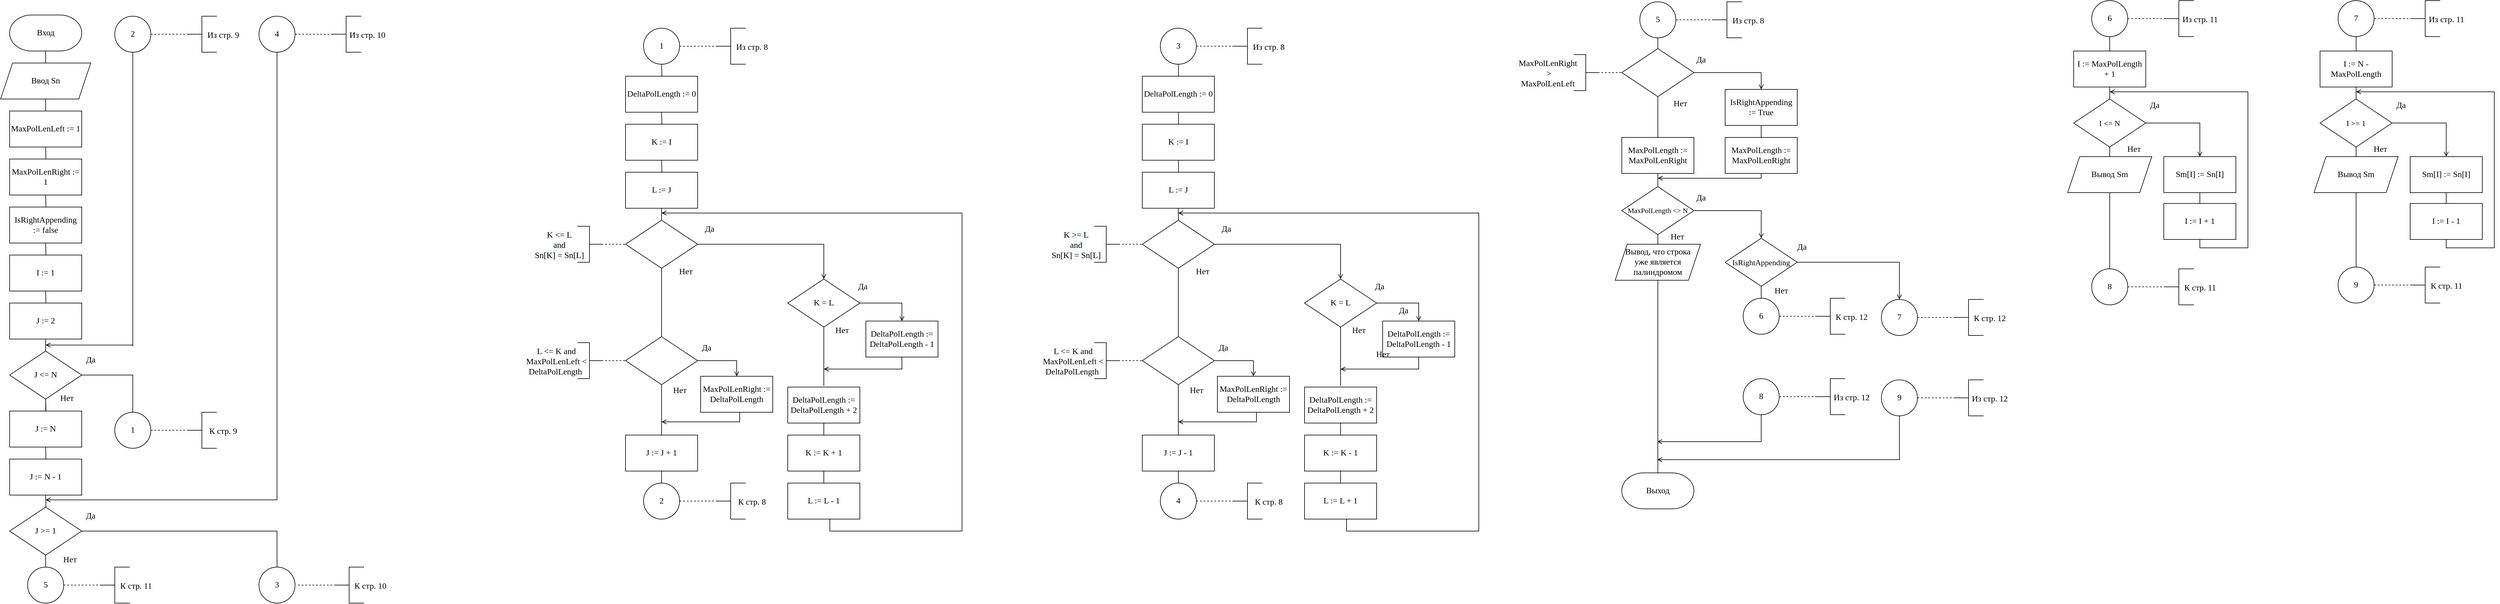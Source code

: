 <mxfile version="15.6.8" type="github">
  <diagram id="QtlOIZDr2f9fOaWSwTqy" name="Page-1">
    <mxGraphModel dx="3453" dy="1968" grid="1" gridSize="10" guides="1" tooltips="1" connect="1" arrows="1" fold="1" page="1" pageScale="1" pageWidth="850" pageHeight="1100" math="0" shadow="0">
      <root>
        <mxCell id="0" />
        <mxCell id="1" parent="0" />
        <mxCell id="mo-sXrp52Y_NnzKaUsil-6" style="edgeStyle=orthogonalEdgeStyle;rounded=0;orthogonalLoop=1;jettySize=auto;html=1;endArrow=none;endFill=0;" edge="1" parent="1" source="mo-sXrp52Y_NnzKaUsil-1">
          <mxGeometry relative="1" as="geometry">
            <mxPoint x="125" y="132" as="targetPoint" />
          </mxGeometry>
        </mxCell>
        <mxCell id="mo-sXrp52Y_NnzKaUsil-1" value="Вход" style="strokeWidth=1;html=1;shape=mxgraph.flowchart.terminator;whiteSpace=wrap;fontSize=14;fontFamily=Times New Roman;" vertex="1" parent="1">
          <mxGeometry x="65" y="52" width="120" height="60" as="geometry" />
        </mxCell>
        <mxCell id="mo-sXrp52Y_NnzKaUsil-12" value="" style="edgeStyle=orthogonalEdgeStyle;rounded=0;orthogonalLoop=1;jettySize=auto;html=1;fontFamily=Times New Roman;fontSize=14;endArrow=none;endFill=0;" edge="1" parent="1" source="mo-sXrp52Y_NnzKaUsil-9" target="mo-sXrp52Y_NnzKaUsil-11">
          <mxGeometry relative="1" as="geometry" />
        </mxCell>
        <mxCell id="mo-sXrp52Y_NnzKaUsil-9" value="Ввод Sn" style="shape=parallelogram;perimeter=parallelogramPerimeter;whiteSpace=wrap;html=1;fixedSize=1;fontFamily=Times New Roman;fontSize=14;strokeWidth=1;" vertex="1" parent="1">
          <mxGeometry x="50" y="132" width="150" height="60" as="geometry" />
        </mxCell>
        <mxCell id="mo-sXrp52Y_NnzKaUsil-11" value="MaxPolLenLeft := 1" style="whiteSpace=wrap;html=1;fontFamily=Times New Roman;fontSize=14;strokeWidth=1;" vertex="1" parent="1">
          <mxGeometry x="65" y="212" width="120" height="60" as="geometry" />
        </mxCell>
        <mxCell id="mo-sXrp52Y_NnzKaUsil-13" value="" style="edgeStyle=orthogonalEdgeStyle;rounded=0;orthogonalLoop=1;jettySize=auto;html=1;fontFamily=Times New Roman;fontSize=14;endArrow=none;endFill=0;" edge="1" parent="1" target="mo-sXrp52Y_NnzKaUsil-14">
          <mxGeometry relative="1" as="geometry">
            <mxPoint x="125" y="272" as="sourcePoint" />
          </mxGeometry>
        </mxCell>
        <mxCell id="mo-sXrp52Y_NnzKaUsil-14" value="MaxPolLenRight := 1" style="whiteSpace=wrap;html=1;fontFamily=Times New Roman;fontSize=14;strokeWidth=1;" vertex="1" parent="1">
          <mxGeometry x="65" y="292" width="120" height="60" as="geometry" />
        </mxCell>
        <mxCell id="mo-sXrp52Y_NnzKaUsil-15" value="" style="edgeStyle=orthogonalEdgeStyle;rounded=0;orthogonalLoop=1;jettySize=auto;html=1;fontFamily=Times New Roman;fontSize=14;endArrow=none;endFill=0;" edge="1" parent="1" target="mo-sXrp52Y_NnzKaUsil-16">
          <mxGeometry relative="1" as="geometry">
            <mxPoint x="125" y="352" as="sourcePoint" />
          </mxGeometry>
        </mxCell>
        <mxCell id="mo-sXrp52Y_NnzKaUsil-16" value="IsRightAppending := false" style="whiteSpace=wrap;html=1;fontFamily=Times New Roman;fontSize=14;strokeWidth=1;" vertex="1" parent="1">
          <mxGeometry x="65" y="372" width="120" height="60" as="geometry" />
        </mxCell>
        <mxCell id="mo-sXrp52Y_NnzKaUsil-17" value="" style="edgeStyle=orthogonalEdgeStyle;rounded=0;orthogonalLoop=1;jettySize=auto;html=1;fontFamily=Times New Roman;fontSize=14;endArrow=none;endFill=0;" edge="1" parent="1" target="mo-sXrp52Y_NnzKaUsil-18">
          <mxGeometry relative="1" as="geometry">
            <mxPoint x="125" y="432" as="sourcePoint" />
          </mxGeometry>
        </mxCell>
        <mxCell id="mo-sXrp52Y_NnzKaUsil-18" value="I := 1" style="whiteSpace=wrap;html=1;fontFamily=Times New Roman;fontSize=14;strokeWidth=1;" vertex="1" parent="1">
          <mxGeometry x="65" y="452" width="120" height="60" as="geometry" />
        </mxCell>
        <mxCell id="mo-sXrp52Y_NnzKaUsil-19" value="" style="edgeStyle=orthogonalEdgeStyle;rounded=0;orthogonalLoop=1;jettySize=auto;html=1;fontFamily=Times New Roman;fontSize=14;endArrow=none;endFill=0;" edge="1" parent="1" target="mo-sXrp52Y_NnzKaUsil-20">
          <mxGeometry relative="1" as="geometry">
            <mxPoint x="125" y="512" as="sourcePoint" />
          </mxGeometry>
        </mxCell>
        <mxCell id="mo-sXrp52Y_NnzKaUsil-23" value="" style="edgeStyle=orthogonalEdgeStyle;rounded=0;orthogonalLoop=1;jettySize=auto;html=1;fontFamily=Times New Roman;fontSize=14;endArrow=none;endFill=0;" edge="1" parent="1" source="mo-sXrp52Y_NnzKaUsil-20" target="mo-sXrp52Y_NnzKaUsil-22">
          <mxGeometry relative="1" as="geometry" />
        </mxCell>
        <mxCell id="mo-sXrp52Y_NnzKaUsil-20" value="J := 2" style="whiteSpace=wrap;html=1;fontFamily=Times New Roman;fontSize=14;strokeWidth=1;" vertex="1" parent="1">
          <mxGeometry x="65" y="532" width="120" height="60" as="geometry" />
        </mxCell>
        <mxCell id="mo-sXrp52Y_NnzKaUsil-24" style="edgeStyle=orthogonalEdgeStyle;rounded=0;orthogonalLoop=1;jettySize=auto;html=1;fontFamily=Times New Roman;fontSize=14;endArrow=none;endFill=0;" edge="1" parent="1" source="mo-sXrp52Y_NnzKaUsil-22">
          <mxGeometry relative="1" as="geometry">
            <mxPoint x="125" y="712" as="targetPoint" />
          </mxGeometry>
        </mxCell>
        <mxCell id="mo-sXrp52Y_NnzKaUsil-28" style="edgeStyle=orthogonalEdgeStyle;rounded=0;orthogonalLoop=1;jettySize=auto;html=1;entryX=0.5;entryY=0;entryDx=0;entryDy=0;fontFamily=Times New Roman;fontSize=14;endArrow=none;endFill=0;" edge="1" parent="1" source="mo-sXrp52Y_NnzKaUsil-22" target="mo-sXrp52Y_NnzKaUsil-27">
          <mxGeometry relative="1" as="geometry">
            <Array as="points">
              <mxPoint x="270" y="652" />
            </Array>
          </mxGeometry>
        </mxCell>
        <mxCell id="mo-sXrp52Y_NnzKaUsil-22" value="J &amp;lt;= N" style="rhombus;whiteSpace=wrap;html=1;fontFamily=Times New Roman;fontSize=14;strokeWidth=1;" vertex="1" parent="1">
          <mxGeometry x="65" y="612" width="120" height="80" as="geometry" />
        </mxCell>
        <mxCell id="mo-sXrp52Y_NnzKaUsil-27" value="1" style="ellipse;whiteSpace=wrap;html=1;aspect=fixed;fontFamily=Times New Roman;fontSize=14;strokeWidth=1;" vertex="1" parent="1">
          <mxGeometry x="240" y="714" width="60" height="60" as="geometry" />
        </mxCell>
        <mxCell id="mo-sXrp52Y_NnzKaUsil-60" value="" style="endArrow=none;dashed=1;html=1;rounded=0;fontFamily=Times New Roman;fontSize=14;exitX=1;exitY=0.5;exitDx=0;exitDy=0;" edge="1" parent="1" source="mo-sXrp52Y_NnzKaUsil-27">
          <mxGeometry width="50" height="50" relative="1" as="geometry">
            <mxPoint x="350" y="774" as="sourcePoint" />
            <mxPoint x="360" y="744" as="targetPoint" />
          </mxGeometry>
        </mxCell>
        <mxCell id="mo-sXrp52Y_NnzKaUsil-61" value="" style="strokeWidth=1;html=1;shape=mxgraph.flowchart.annotation_2;align=left;labelPosition=right;pointerEvents=1;fontFamily=Times New Roman;fontSize=14;" vertex="1" parent="1">
          <mxGeometry x="360" y="714" width="50" height="60" as="geometry" />
        </mxCell>
        <mxCell id="mo-sXrp52Y_NnzKaUsil-62" value="К стр. 9" style="text;html=1;align=center;verticalAlign=middle;resizable=0;points=[];autosize=1;strokeColor=none;fillColor=none;fontSize=14;fontFamily=Times New Roman;" vertex="1" parent="1">
          <mxGeometry x="390" y="736" width="60" height="20" as="geometry" />
        </mxCell>
        <mxCell id="mo-sXrp52Y_NnzKaUsil-69" style="edgeStyle=orthogonalEdgeStyle;rounded=0;orthogonalLoop=1;jettySize=auto;html=1;fontFamily=Times New Roman;fontSize=14;endArrow=none;endFill=0;" edge="1" parent="1" source="mo-sXrp52Y_NnzKaUsil-64">
          <mxGeometry relative="1" as="geometry">
            <mxPoint x="270" y="604" as="targetPoint" />
          </mxGeometry>
        </mxCell>
        <mxCell id="mo-sXrp52Y_NnzKaUsil-64" value="2" style="ellipse;whiteSpace=wrap;html=1;aspect=fixed;fontFamily=Times New Roman;fontSize=14;strokeWidth=1;" vertex="1" parent="1">
          <mxGeometry x="240" y="54" width="60" height="60" as="geometry" />
        </mxCell>
        <mxCell id="mo-sXrp52Y_NnzKaUsil-65" value="" style="endArrow=none;dashed=1;html=1;rounded=0;fontFamily=Times New Roman;fontSize=14;exitX=1;exitY=0.5;exitDx=0;exitDy=0;" edge="1" parent="1">
          <mxGeometry width="50" height="50" relative="1" as="geometry">
            <mxPoint x="300" y="84" as="sourcePoint" />
            <mxPoint x="360" y="84" as="targetPoint" />
          </mxGeometry>
        </mxCell>
        <mxCell id="mo-sXrp52Y_NnzKaUsil-66" value="" style="strokeWidth=1;html=1;shape=mxgraph.flowchart.annotation_2;align=left;labelPosition=right;pointerEvents=1;fontFamily=Times New Roman;fontSize=14;" vertex="1" parent="1">
          <mxGeometry x="360" y="54" width="50" height="60" as="geometry" />
        </mxCell>
        <mxCell id="mo-sXrp52Y_NnzKaUsil-67" value="Из стр. 9" style="text;html=1;align=center;verticalAlign=middle;resizable=0;points=[];autosize=1;strokeColor=none;fillColor=none;fontSize=14;fontFamily=Times New Roman;" vertex="1" parent="1">
          <mxGeometry x="385" y="76" width="70" height="20" as="geometry" />
        </mxCell>
        <mxCell id="mo-sXrp52Y_NnzKaUsil-70" value="" style="endArrow=open;html=1;rounded=0;fontFamily=Times New Roman;fontSize=14;endFill=0;" edge="1" parent="1">
          <mxGeometry width="50" height="50" relative="1" as="geometry">
            <mxPoint x="270" y="602" as="sourcePoint" />
            <mxPoint x="125" y="602" as="targetPoint" />
          </mxGeometry>
        </mxCell>
        <mxCell id="mo-sXrp52Y_NnzKaUsil-71" value="" style="edgeStyle=orthogonalEdgeStyle;rounded=0;orthogonalLoop=1;jettySize=auto;html=1;fontFamily=Times New Roman;fontSize=14;endArrow=none;endFill=0;" edge="1" parent="1" target="mo-sXrp52Y_NnzKaUsil-72">
          <mxGeometry relative="1" as="geometry">
            <mxPoint x="125" y="692" as="sourcePoint" />
          </mxGeometry>
        </mxCell>
        <mxCell id="mo-sXrp52Y_NnzKaUsil-72" value="J := N" style="whiteSpace=wrap;html=1;fontFamily=Times New Roman;fontSize=14;strokeWidth=1;" vertex="1" parent="1">
          <mxGeometry x="65" y="712" width="120" height="60" as="geometry" />
        </mxCell>
        <mxCell id="mo-sXrp52Y_NnzKaUsil-73" value="" style="edgeStyle=orthogonalEdgeStyle;rounded=0;orthogonalLoop=1;jettySize=auto;html=1;fontFamily=Times New Roman;fontSize=14;endArrow=none;endFill=0;" edge="1" parent="1" target="mo-sXrp52Y_NnzKaUsil-74">
          <mxGeometry relative="1" as="geometry">
            <mxPoint x="125" y="772" as="sourcePoint" />
          </mxGeometry>
        </mxCell>
        <mxCell id="mo-sXrp52Y_NnzKaUsil-74" value="J := N - 1" style="whiteSpace=wrap;html=1;fontFamily=Times New Roman;fontSize=14;strokeWidth=1;" vertex="1" parent="1">
          <mxGeometry x="65" y="792" width="120" height="60" as="geometry" />
        </mxCell>
        <mxCell id="mo-sXrp52Y_NnzKaUsil-75" value="" style="edgeStyle=orthogonalEdgeStyle;rounded=0;orthogonalLoop=1;jettySize=auto;html=1;fontFamily=Times New Roman;fontSize=14;endArrow=none;endFill=0;" edge="1" parent="1" target="mo-sXrp52Y_NnzKaUsil-76">
          <mxGeometry relative="1" as="geometry">
            <mxPoint x="125" y="852" as="sourcePoint" />
          </mxGeometry>
        </mxCell>
        <mxCell id="mo-sXrp52Y_NnzKaUsil-139" style="edgeStyle=orthogonalEdgeStyle;rounded=0;orthogonalLoop=1;jettySize=auto;html=1;entryX=0.5;entryY=0;entryDx=0;entryDy=0;fontFamily=Times New Roman;fontSize=14;endArrow=none;endFill=0;" edge="1" parent="1" source="mo-sXrp52Y_NnzKaUsil-76" target="mo-sXrp52Y_NnzKaUsil-138">
          <mxGeometry relative="1" as="geometry" />
        </mxCell>
        <mxCell id="mo-sXrp52Y_NnzKaUsil-76" value="J &amp;gt;= 1" style="rhombus;whiteSpace=wrap;html=1;fontFamily=Times New Roman;fontSize=14;strokeWidth=1;" vertex="1" parent="1">
          <mxGeometry x="65" y="872" width="120" height="80" as="geometry" />
        </mxCell>
        <mxCell id="mo-sXrp52Y_NnzKaUsil-77" style="edgeStyle=orthogonalEdgeStyle;rounded=0;orthogonalLoop=1;jettySize=auto;html=1;entryX=0.5;entryY=0;entryDx=0;entryDy=0;fontFamily=Times New Roman;fontSize=14;endArrow=none;endFill=0;exitX=1;exitY=0.5;exitDx=0;exitDy=0;" edge="1" parent="1" target="mo-sXrp52Y_NnzKaUsil-78" source="mo-sXrp52Y_NnzKaUsil-76">
          <mxGeometry relative="1" as="geometry">
            <mxPoint x="190" y="912" as="sourcePoint" />
            <Array as="points">
              <mxPoint x="510" y="912" />
            </Array>
          </mxGeometry>
        </mxCell>
        <mxCell id="mo-sXrp52Y_NnzKaUsil-78" value="3" style="ellipse;whiteSpace=wrap;html=1;aspect=fixed;fontFamily=Times New Roman;fontSize=14;strokeWidth=1;" vertex="1" parent="1">
          <mxGeometry x="480" y="972" width="60" height="60" as="geometry" />
        </mxCell>
        <mxCell id="mo-sXrp52Y_NnzKaUsil-129" style="edgeStyle=orthogonalEdgeStyle;rounded=0;orthogonalLoop=1;jettySize=auto;html=1;fontFamily=Times New Roman;fontSize=14;endArrow=none;endFill=0;" edge="1" parent="1" source="mo-sXrp52Y_NnzKaUsil-130">
          <mxGeometry relative="1" as="geometry">
            <mxPoint x="510" y="860" as="targetPoint" />
          </mxGeometry>
        </mxCell>
        <mxCell id="mo-sXrp52Y_NnzKaUsil-130" value="4" style="ellipse;whiteSpace=wrap;html=1;aspect=fixed;fontFamily=Times New Roman;fontSize=14;strokeWidth=1;" vertex="1" parent="1">
          <mxGeometry x="480" y="54" width="60" height="60" as="geometry" />
        </mxCell>
        <mxCell id="mo-sXrp52Y_NnzKaUsil-131" value="" style="endArrow=none;dashed=1;html=1;rounded=0;fontFamily=Times New Roman;fontSize=14;exitX=1;exitY=0.5;exitDx=0;exitDy=0;" edge="1" parent="1">
          <mxGeometry width="50" height="50" relative="1" as="geometry">
            <mxPoint x="540" y="84" as="sourcePoint" />
            <mxPoint x="600" y="84" as="targetPoint" />
          </mxGeometry>
        </mxCell>
        <mxCell id="mo-sXrp52Y_NnzKaUsil-132" value="" style="strokeWidth=1;html=1;shape=mxgraph.flowchart.annotation_2;align=left;labelPosition=right;pointerEvents=1;fontFamily=Times New Roman;fontSize=14;" vertex="1" parent="1">
          <mxGeometry x="600" y="54" width="50" height="60" as="geometry" />
        </mxCell>
        <mxCell id="mo-sXrp52Y_NnzKaUsil-133" value="Из стр. 10" style="text;html=1;align=center;verticalAlign=middle;resizable=0;points=[];autosize=1;strokeColor=none;fillColor=none;fontSize=14;fontFamily=Times New Roman;" vertex="1" parent="1">
          <mxGeometry x="620" y="76" width="80" height="20" as="geometry" />
        </mxCell>
        <mxCell id="mo-sXrp52Y_NnzKaUsil-134" value="" style="endArrow=open;html=1;rounded=0;fontFamily=Times New Roman;fontSize=14;endFill=0;" edge="1" parent="1">
          <mxGeometry width="50" height="50" relative="1" as="geometry">
            <mxPoint x="510" y="860" as="sourcePoint" />
            <mxPoint x="125" y="860" as="targetPoint" />
          </mxGeometry>
        </mxCell>
        <mxCell id="mo-sXrp52Y_NnzKaUsil-135" value="" style="endArrow=none;dashed=1;html=1;rounded=0;fontFamily=Times New Roman;fontSize=14;exitX=1;exitY=0.5;exitDx=0;exitDy=0;" edge="1" parent="1">
          <mxGeometry width="50" height="50" relative="1" as="geometry">
            <mxPoint x="545" y="1002" as="sourcePoint" />
            <mxPoint x="605" y="1002" as="targetPoint" />
          </mxGeometry>
        </mxCell>
        <mxCell id="mo-sXrp52Y_NnzKaUsil-136" value="" style="strokeWidth=1;html=1;shape=mxgraph.flowchart.annotation_2;align=left;labelPosition=right;pointerEvents=1;fontFamily=Times New Roman;fontSize=14;" vertex="1" parent="1">
          <mxGeometry x="605" y="972" width="50" height="60" as="geometry" />
        </mxCell>
        <mxCell id="mo-sXrp52Y_NnzKaUsil-137" value="К стр. 10" style="text;html=1;align=center;verticalAlign=middle;resizable=0;points=[];autosize=1;strokeColor=none;fillColor=none;fontSize=14;fontFamily=Times New Roman;" vertex="1" parent="1">
          <mxGeometry x="630" y="994" width="70" height="20" as="geometry" />
        </mxCell>
        <mxCell id="mo-sXrp52Y_NnzKaUsil-138" value="5" style="ellipse;whiteSpace=wrap;html=1;aspect=fixed;fontFamily=Times New Roman;fontSize=14;strokeWidth=1;" vertex="1" parent="1">
          <mxGeometry x="95" y="972" width="60" height="60" as="geometry" />
        </mxCell>
        <mxCell id="mo-sXrp52Y_NnzKaUsil-144" style="edgeStyle=orthogonalEdgeStyle;rounded=0;orthogonalLoop=1;jettySize=auto;html=1;fontFamily=Times New Roman;fontSize=14;endArrow=none;endFill=0;" edge="1" parent="1" source="mo-sXrp52Y_NnzKaUsil-140">
          <mxGeometry relative="1" as="geometry">
            <mxPoint x="2808" y="104" as="targetPoint" />
          </mxGeometry>
        </mxCell>
        <mxCell id="mo-sXrp52Y_NnzKaUsil-140" value="5" style="ellipse;whiteSpace=wrap;html=1;aspect=fixed;fontFamily=Times New Roman;fontSize=14;strokeWidth=1;" vertex="1" parent="1">
          <mxGeometry x="2778" y="30" width="60" height="60" as="geometry" />
        </mxCell>
        <mxCell id="mo-sXrp52Y_NnzKaUsil-141" value="" style="endArrow=none;dashed=1;html=1;rounded=0;fontFamily=Times New Roman;fontSize=14;exitX=1;exitY=0.5;exitDx=0;exitDy=0;" edge="1" parent="1">
          <mxGeometry width="50" height="50" relative="1" as="geometry">
            <mxPoint x="2838" y="60" as="sourcePoint" />
            <mxPoint x="2898" y="60" as="targetPoint" />
          </mxGeometry>
        </mxCell>
        <mxCell id="mo-sXrp52Y_NnzKaUsil-142" value="" style="strokeWidth=1;html=1;shape=mxgraph.flowchart.annotation_2;align=left;labelPosition=right;pointerEvents=1;fontFamily=Times New Roman;fontSize=14;" vertex="1" parent="1">
          <mxGeometry x="2898" y="30" width="50" height="60" as="geometry" />
        </mxCell>
        <mxCell id="mo-sXrp52Y_NnzKaUsil-143" value="Из стр. 8" style="text;html=1;align=center;verticalAlign=middle;resizable=0;points=[];autosize=1;strokeColor=none;fillColor=none;fontSize=14;fontFamily=Times New Roman;" vertex="1" parent="1">
          <mxGeometry x="2923" y="52" width="70" height="20" as="geometry" />
        </mxCell>
        <mxCell id="mo-sXrp52Y_NnzKaUsil-311" style="edgeStyle=orthogonalEdgeStyle;rounded=0;orthogonalLoop=1;jettySize=auto;html=1;fontFamily=Times New Roman;fontSize=14;endArrow=open;endFill=0;entryX=0.5;entryY=0;entryDx=0;entryDy=0;" edge="1" parent="1" source="mo-sXrp52Y_NnzKaUsil-145" target="mo-sXrp52Y_NnzKaUsil-312">
          <mxGeometry relative="1" as="geometry">
            <mxPoint x="3030" y="204" as="targetPoint" />
          </mxGeometry>
        </mxCell>
        <mxCell id="mo-sXrp52Y_NnzKaUsil-323" style="edgeStyle=orthogonalEdgeStyle;rounded=0;orthogonalLoop=1;jettySize=auto;html=1;entryX=0.5;entryY=0;entryDx=0;entryDy=0;fontFamily=Times New Roman;fontSize=14;endArrow=none;endFill=0;" edge="1" parent="1" source="mo-sXrp52Y_NnzKaUsil-145" target="mo-sXrp52Y_NnzKaUsil-318">
          <mxGeometry relative="1" as="geometry" />
        </mxCell>
        <mxCell id="mo-sXrp52Y_NnzKaUsil-145" value="" style="rhombus;whiteSpace=wrap;html=1;fontFamily=Times New Roman;fontSize=14;strokeWidth=1;align=center;" vertex="1" parent="1">
          <mxGeometry x="2748" y="108" width="120" height="80" as="geometry" />
        </mxCell>
        <mxCell id="mo-sXrp52Y_NnzKaUsil-193" value="3" style="ellipse;whiteSpace=wrap;html=1;aspect=fixed;fontFamily=Times New Roman;fontSize=14;strokeWidth=1;" vertex="1" parent="1">
          <mxGeometry x="1980" y="74" width="60" height="60" as="geometry" />
        </mxCell>
        <mxCell id="mo-sXrp52Y_NnzKaUsil-194" value="" style="edgeStyle=orthogonalEdgeStyle;rounded=0;orthogonalLoop=1;jettySize=auto;html=1;fontFamily=Times New Roman;fontSize=14;endArrow=none;endFill=0;" edge="1" parent="1" target="mo-sXrp52Y_NnzKaUsil-195">
          <mxGeometry relative="1" as="geometry">
            <mxPoint x="2010" y="134" as="sourcePoint" />
          </mxGeometry>
        </mxCell>
        <mxCell id="mo-sXrp52Y_NnzKaUsil-195" value="DeltaPolLength := 0" style="whiteSpace=wrap;html=1;fontFamily=Times New Roman;fontSize=14;strokeWidth=1;" vertex="1" parent="1">
          <mxGeometry x="1950" y="154" width="120" height="60" as="geometry" />
        </mxCell>
        <mxCell id="mo-sXrp52Y_NnzKaUsil-196" value="" style="edgeStyle=orthogonalEdgeStyle;rounded=0;orthogonalLoop=1;jettySize=auto;html=1;fontFamily=Times New Roman;fontSize=14;endArrow=none;endFill=0;" edge="1" parent="1" target="mo-sXrp52Y_NnzKaUsil-197">
          <mxGeometry relative="1" as="geometry">
            <mxPoint x="2010" y="214" as="sourcePoint" />
          </mxGeometry>
        </mxCell>
        <mxCell id="mo-sXrp52Y_NnzKaUsil-197" value="K := I" style="whiteSpace=wrap;html=1;fontFamily=Times New Roman;fontSize=14;strokeWidth=1;" vertex="1" parent="1">
          <mxGeometry x="1950" y="234" width="120" height="60" as="geometry" />
        </mxCell>
        <mxCell id="mo-sXrp52Y_NnzKaUsil-198" value="" style="edgeStyle=orthogonalEdgeStyle;rounded=0;orthogonalLoop=1;jettySize=auto;html=1;fontFamily=Times New Roman;fontSize=14;endArrow=none;endFill=0;" edge="1" parent="1" target="mo-sXrp52Y_NnzKaUsil-200">
          <mxGeometry relative="1" as="geometry">
            <mxPoint x="2010" y="294" as="sourcePoint" />
          </mxGeometry>
        </mxCell>
        <mxCell id="mo-sXrp52Y_NnzKaUsil-199" value="" style="edgeStyle=orthogonalEdgeStyle;rounded=0;orthogonalLoop=1;jettySize=auto;html=1;fontFamily=Times New Roman;fontSize=14;endArrow=none;endFill=0;" edge="1" parent="1" source="mo-sXrp52Y_NnzKaUsil-200" target="mo-sXrp52Y_NnzKaUsil-203">
          <mxGeometry relative="1" as="geometry" />
        </mxCell>
        <mxCell id="mo-sXrp52Y_NnzKaUsil-200" value="L := J" style="whiteSpace=wrap;html=1;fontFamily=Times New Roman;fontSize=14;strokeWidth=1;" vertex="1" parent="1">
          <mxGeometry x="1950" y="314" width="120" height="60" as="geometry" />
        </mxCell>
        <mxCell id="mo-sXrp52Y_NnzKaUsil-201" style="edgeStyle=orthogonalEdgeStyle;rounded=0;orthogonalLoop=1;jettySize=auto;html=1;entryX=0.5;entryY=0;entryDx=0;entryDy=0;fontFamily=Times New Roman;fontSize=14;endArrow=open;endFill=0;" edge="1" parent="1" source="mo-sXrp52Y_NnzKaUsil-203" target="mo-sXrp52Y_NnzKaUsil-209">
          <mxGeometry relative="1" as="geometry" />
        </mxCell>
        <mxCell id="mo-sXrp52Y_NnzKaUsil-202" style="edgeStyle=orthogonalEdgeStyle;rounded=0;orthogonalLoop=1;jettySize=auto;html=1;fontFamily=Times New Roman;fontSize=14;endArrow=none;endFill=0;entryX=0.5;entryY=0;entryDx=0;entryDy=0;" edge="1" parent="1" source="mo-sXrp52Y_NnzKaUsil-203" target="mo-sXrp52Y_NnzKaUsil-239">
          <mxGeometry relative="1" as="geometry">
            <mxPoint x="2010" y="570" as="targetPoint" />
          </mxGeometry>
        </mxCell>
        <mxCell id="mo-sXrp52Y_NnzKaUsil-203" value="" style="rhombus;whiteSpace=wrap;html=1;fontFamily=Times New Roman;fontSize=14;strokeWidth=1;" vertex="1" parent="1">
          <mxGeometry x="1950" y="394" width="120" height="80" as="geometry" />
        </mxCell>
        <mxCell id="mo-sXrp52Y_NnzKaUsil-204" value="" style="endArrow=none;dashed=1;html=1;rounded=0;fontFamily=Times New Roman;fontSize=14;entryX=0;entryY=0.5;entryDx=0;entryDy=0;" edge="1" parent="1" target="mo-sXrp52Y_NnzKaUsil-203">
          <mxGeometry width="50" height="50" relative="1" as="geometry">
            <mxPoint x="1910" y="434" as="sourcePoint" />
            <mxPoint x="1900" y="424" as="targetPoint" />
          </mxGeometry>
        </mxCell>
        <mxCell id="mo-sXrp52Y_NnzKaUsil-205" value="" style="strokeWidth=1;html=1;shape=mxgraph.flowchart.annotation_2;align=left;labelPosition=right;pointerEvents=1;fontFamily=Times New Roman;fontSize=14;rotation=-180;" vertex="1" parent="1">
          <mxGeometry x="1870" y="404" width="40" height="60" as="geometry" />
        </mxCell>
        <mxCell id="mo-sXrp52Y_NnzKaUsil-206" value="&lt;span style=&quot;color: rgb(0 , 0 , 0) ; font-family: &amp;#34;times new roman&amp;#34; ; font-size: 14px ; font-style: normal ; font-weight: 400 ; letter-spacing: normal ; text-indent: 0px ; text-transform: none ; word-spacing: 0px ; background-color: rgb(248 , 249 , 250) ; display: inline ; float: none&quot;&gt;K &amp;gt;= L&lt;/span&gt;&lt;br style=&quot;color: rgb(0 , 0 , 0) ; font-family: &amp;#34;times new roman&amp;#34; ; font-size: 14px ; font-style: normal ; font-weight: 400 ; letter-spacing: normal ; text-indent: 0px ; text-transform: none ; word-spacing: 0px ; background-color: rgb(248 , 249 , 250)&quot;&gt;&lt;span style=&quot;color: rgb(0 , 0 , 0) ; font-family: &amp;#34;times new roman&amp;#34; ; font-size: 14px ; font-style: normal ; font-weight: 400 ; letter-spacing: normal ; text-indent: 0px ; text-transform: none ; word-spacing: 0px ; background-color: rgb(248 , 249 , 250) ; display: inline ; float: none&quot;&gt;and&lt;/span&gt;&lt;br style=&quot;color: rgb(0 , 0 , 0) ; font-family: &amp;#34;times new roman&amp;#34; ; font-size: 14px ; font-style: normal ; font-weight: 400 ; letter-spacing: normal ; text-indent: 0px ; text-transform: none ; word-spacing: 0px ; background-color: rgb(248 , 249 , 250)&quot;&gt;&lt;span style=&quot;color: rgb(0 , 0 , 0) ; font-family: &amp;#34;times new roman&amp;#34; ; font-size: 14px ; font-style: normal ; font-weight: 400 ; letter-spacing: normal ; text-indent: 0px ; text-transform: none ; word-spacing: 0px ; background-color: rgb(248 , 249 , 250) ; display: inline ; float: none&quot;&gt;Sn[K] = Sn[L]&lt;/span&gt;" style="text;whiteSpace=wrap;html=1;fontSize=14;fontFamily=Times New Roman;align=center;" vertex="1" parent="1">
          <mxGeometry x="1790" y="404" width="100" height="70" as="geometry" />
        </mxCell>
        <mxCell id="mo-sXrp52Y_NnzKaUsil-207" style="edgeStyle=orthogonalEdgeStyle;rounded=0;orthogonalLoop=1;jettySize=auto;html=1;fontFamily=Times New Roman;fontSize=14;endArrow=open;endFill=0;entryX=0.5;entryY=0;entryDx=0;entryDy=0;" edge="1" parent="1" source="mo-sXrp52Y_NnzKaUsil-209" target="mo-sXrp52Y_NnzKaUsil-214">
          <mxGeometry relative="1" as="geometry">
            <mxPoint x="2440" y="602" as="targetPoint" />
          </mxGeometry>
        </mxCell>
        <mxCell id="mo-sXrp52Y_NnzKaUsil-208" style="edgeStyle=orthogonalEdgeStyle;rounded=0;orthogonalLoop=1;jettySize=auto;html=1;fontFamily=Times New Roman;fontSize=14;endArrow=none;endFill=0;" edge="1" parent="1" source="mo-sXrp52Y_NnzKaUsil-209">
          <mxGeometry relative="1" as="geometry">
            <mxPoint x="2280" y="670" as="targetPoint" />
          </mxGeometry>
        </mxCell>
        <mxCell id="mo-sXrp52Y_NnzKaUsil-209" value="K = L" style="rhombus;whiteSpace=wrap;html=1;fontFamily=Times New Roman;fontSize=14;strokeWidth=1;align=center;" vertex="1" parent="1">
          <mxGeometry x="2220" y="492" width="120" height="80" as="geometry" />
        </mxCell>
        <mxCell id="mo-sXrp52Y_NnzKaUsil-210" value="" style="endArrow=none;dashed=1;html=1;rounded=0;fontFamily=Times New Roman;fontSize=14;exitX=1;exitY=0.5;exitDx=0;exitDy=0;" edge="1" parent="1">
          <mxGeometry width="50" height="50" relative="1" as="geometry">
            <mxPoint x="2040" y="104" as="sourcePoint" />
            <mxPoint x="2100" y="104" as="targetPoint" />
          </mxGeometry>
        </mxCell>
        <mxCell id="mo-sXrp52Y_NnzKaUsil-211" value="" style="strokeWidth=1;html=1;shape=mxgraph.flowchart.annotation_2;align=left;labelPosition=right;pointerEvents=1;fontFamily=Times New Roman;fontSize=14;" vertex="1" parent="1">
          <mxGeometry x="2100" y="74" width="50" height="60" as="geometry" />
        </mxCell>
        <mxCell id="mo-sXrp52Y_NnzKaUsil-212" value="Из стр. 8" style="text;html=1;align=center;verticalAlign=middle;resizable=0;points=[];autosize=1;strokeColor=none;fillColor=none;fontSize=14;fontFamily=Times New Roman;" vertex="1" parent="1">
          <mxGeometry x="2125" y="96" width="70" height="20" as="geometry" />
        </mxCell>
        <mxCell id="mo-sXrp52Y_NnzKaUsil-213" style="edgeStyle=orthogonalEdgeStyle;rounded=0;orthogonalLoop=1;jettySize=auto;html=1;fontFamily=Times New Roman;fontSize=14;endArrow=open;endFill=0;exitX=0.5;exitY=1;exitDx=0;exitDy=0;" edge="1" parent="1" source="mo-sXrp52Y_NnzKaUsil-214">
          <mxGeometry relative="1" as="geometry">
            <mxPoint x="2280" y="642" as="targetPoint" />
            <Array as="points">
              <mxPoint x="2410" y="642" />
              <mxPoint x="2280" y="642" />
            </Array>
          </mxGeometry>
        </mxCell>
        <mxCell id="mo-sXrp52Y_NnzKaUsil-214" value="DeltaPolLength := DeltaPolLength - 1" style="rounded=0;whiteSpace=wrap;html=1;fontFamily=Times New Roman;fontSize=14;strokeWidth=1;align=center;" vertex="1" parent="1">
          <mxGeometry x="2350" y="562" width="120" height="60" as="geometry" />
        </mxCell>
        <mxCell id="mo-sXrp52Y_NnzKaUsil-219" style="edgeStyle=orthogonalEdgeStyle;rounded=0;orthogonalLoop=1;jettySize=auto;html=1;entryX=0.5;entryY=0;entryDx=0;entryDy=0;fontFamily=Times New Roman;fontSize=14;endArrow=none;endFill=0;" edge="1" parent="1" source="mo-sXrp52Y_NnzKaUsil-220" target="mo-sXrp52Y_NnzKaUsil-222">
          <mxGeometry relative="1" as="geometry" />
        </mxCell>
        <mxCell id="mo-sXrp52Y_NnzKaUsil-220" value="DeltaPolLength := DeltaPolLength + 2" style="rounded=0;whiteSpace=wrap;html=1;fontFamily=Times New Roman;fontSize=14;strokeWidth=1;align=center;" vertex="1" parent="1">
          <mxGeometry x="2220" y="672" width="120" height="60" as="geometry" />
        </mxCell>
        <mxCell id="mo-sXrp52Y_NnzKaUsil-221" style="edgeStyle=orthogonalEdgeStyle;rounded=0;orthogonalLoop=1;jettySize=auto;html=1;fontFamily=Times New Roman;fontSize=14;endArrow=none;endFill=0;" edge="1" parent="1" source="mo-sXrp52Y_NnzKaUsil-222" target="mo-sXrp52Y_NnzKaUsil-224">
          <mxGeometry relative="1" as="geometry" />
        </mxCell>
        <mxCell id="mo-sXrp52Y_NnzKaUsil-222" value="K := K - 1" style="whiteSpace=wrap;html=1;fontFamily=Times New Roman;fontSize=14;strokeWidth=1;" vertex="1" parent="1">
          <mxGeometry x="2220" y="752" width="120" height="60" as="geometry" />
        </mxCell>
        <mxCell id="mo-sXrp52Y_NnzKaUsil-223" style="edgeStyle=orthogonalEdgeStyle;rounded=0;orthogonalLoop=1;jettySize=auto;html=1;fontFamily=Times New Roman;fontSize=14;endArrow=open;endFill=0;" edge="1" parent="1" source="mo-sXrp52Y_NnzKaUsil-224">
          <mxGeometry relative="1" as="geometry">
            <mxPoint x="2010" y="382" as="targetPoint" />
            <Array as="points">
              <mxPoint x="2290" y="912" />
              <mxPoint x="2510" y="912" />
              <mxPoint x="2510" y="382" />
            </Array>
          </mxGeometry>
        </mxCell>
        <mxCell id="mo-sXrp52Y_NnzKaUsil-224" value="L := L + 1" style="whiteSpace=wrap;html=1;fontFamily=Times New Roman;fontSize=14;strokeWidth=1;" vertex="1" parent="1">
          <mxGeometry x="2220" y="832" width="120" height="60" as="geometry" />
        </mxCell>
        <mxCell id="mo-sXrp52Y_NnzKaUsil-229" value="Да" style="text;html=1;strokeColor=none;fillColor=none;align=center;verticalAlign=middle;whiteSpace=wrap;rounded=0;fontFamily=Times New Roman;fontSize=14;" vertex="1" parent="1">
          <mxGeometry x="2060" y="394" width="60" height="30" as="geometry" />
        </mxCell>
        <mxCell id="mo-sXrp52Y_NnzKaUsil-230" value="Нет&lt;br&gt;" style="text;html=1;align=center;verticalAlign=middle;resizable=0;points=[];autosize=1;strokeColor=none;fillColor=none;fontSize=14;fontFamily=Times New Roman;" vertex="1" parent="1">
          <mxGeometry x="2030" y="470" width="40" height="20" as="geometry" />
        </mxCell>
        <mxCell id="mo-sXrp52Y_NnzKaUsil-231" value="Да" style="text;html=1;strokeColor=none;fillColor=none;align=center;verticalAlign=middle;whiteSpace=wrap;rounded=0;fontFamily=Times New Roman;fontSize=14;" vertex="1" parent="1">
          <mxGeometry x="2315" y="490" width="60" height="30" as="geometry" />
        </mxCell>
        <mxCell id="mo-sXrp52Y_NnzKaUsil-232" value="Нет&lt;br&gt;" style="text;html=1;align=center;verticalAlign=middle;resizable=0;points=[];autosize=1;strokeColor=none;fillColor=none;fontSize=14;fontFamily=Times New Roman;" vertex="1" parent="1">
          <mxGeometry x="2290" y="568" width="40" height="20" as="geometry" />
        </mxCell>
        <mxCell id="mo-sXrp52Y_NnzKaUsil-233" value="Да" style="text;html=1;strokeColor=none;fillColor=none;align=center;verticalAlign=middle;whiteSpace=wrap;rounded=0;fontFamily=Times New Roman;fontSize=14;" vertex="1" parent="1">
          <mxGeometry x="170" y="612" width="60" height="30" as="geometry" />
        </mxCell>
        <mxCell id="mo-sXrp52Y_NnzKaUsil-234" value="Нет&lt;br&gt;" style="text;html=1;align=center;verticalAlign=middle;resizable=0;points=[];autosize=1;strokeColor=none;fillColor=none;fontSize=14;fontFamily=Times New Roman;" vertex="1" parent="1">
          <mxGeometry x="140" y="681" width="40" height="20" as="geometry" />
        </mxCell>
        <mxCell id="mo-sXrp52Y_NnzKaUsil-236" value="Да" style="text;html=1;strokeColor=none;fillColor=none;align=center;verticalAlign=middle;whiteSpace=wrap;rounded=0;fontFamily=Times New Roman;fontSize=14;" vertex="1" parent="1">
          <mxGeometry x="170" y="872" width="60" height="30" as="geometry" />
        </mxCell>
        <mxCell id="mo-sXrp52Y_NnzKaUsil-237" value="Нет&lt;br&gt;" style="text;html=1;align=center;verticalAlign=middle;resizable=0;points=[];autosize=1;strokeColor=none;fillColor=none;fontSize=14;fontFamily=Times New Roman;" vertex="1" parent="1">
          <mxGeometry x="145" y="950" width="40" height="20" as="geometry" />
        </mxCell>
        <mxCell id="mo-sXrp52Y_NnzKaUsil-243" style="edgeStyle=orthogonalEdgeStyle;rounded=0;orthogonalLoop=1;jettySize=auto;html=1;fontFamily=Times New Roman;fontSize=14;endArrow=open;endFill=0;entryX=0.5;entryY=0;entryDx=0;entryDy=0;" edge="1" parent="1" source="mo-sXrp52Y_NnzKaUsil-239" target="mo-sXrp52Y_NnzKaUsil-244">
          <mxGeometry relative="1" as="geometry">
            <mxPoint x="2180" y="676" as="targetPoint" />
          </mxGeometry>
        </mxCell>
        <mxCell id="mo-sXrp52Y_NnzKaUsil-246" style="edgeStyle=orthogonalEdgeStyle;rounded=0;orthogonalLoop=1;jettySize=auto;html=1;entryX=0.5;entryY=0;entryDx=0;entryDy=0;fontFamily=Times New Roman;fontSize=14;endArrow=none;endFill=0;" edge="1" parent="1" source="mo-sXrp52Y_NnzKaUsil-239" target="mo-sXrp52Y_NnzKaUsil-245">
          <mxGeometry relative="1" as="geometry" />
        </mxCell>
        <mxCell id="mo-sXrp52Y_NnzKaUsil-239" value="" style="rhombus;whiteSpace=wrap;html=1;fontFamily=Times New Roman;fontSize=14;strokeWidth=1;align=center;" vertex="1" parent="1">
          <mxGeometry x="1950" y="588" width="120" height="80" as="geometry" />
        </mxCell>
        <mxCell id="mo-sXrp52Y_NnzKaUsil-240" value="" style="endArrow=none;dashed=1;html=1;rounded=0;fontFamily=Times New Roman;fontSize=14;entryX=0;entryY=0.5;entryDx=0;entryDy=0;" edge="1" parent="1">
          <mxGeometry width="50" height="50" relative="1" as="geometry">
            <mxPoint x="1910" y="628" as="sourcePoint" />
            <mxPoint x="1950" y="628" as="targetPoint" />
          </mxGeometry>
        </mxCell>
        <mxCell id="mo-sXrp52Y_NnzKaUsil-241" value="" style="strokeWidth=1;html=1;shape=mxgraph.flowchart.annotation_2;align=left;labelPosition=right;pointerEvents=1;fontFamily=Times New Roman;fontSize=14;rotation=-180;" vertex="1" parent="1">
          <mxGeometry x="1870" y="598" width="40" height="60" as="geometry" />
        </mxCell>
        <mxCell id="mo-sXrp52Y_NnzKaUsil-242" value="&lt;font face=&quot;times new roman&quot;&gt;L &amp;lt;= K and MaxPolLenLeft &amp;lt; DeltaPolLength&amp;nbsp;&lt;/font&gt;" style="text;whiteSpace=wrap;html=1;fontSize=14;fontFamily=Times New Roman;align=center;" vertex="1" parent="1">
          <mxGeometry x="1770" y="598" width="130" height="70" as="geometry" />
        </mxCell>
        <mxCell id="mo-sXrp52Y_NnzKaUsil-253" style="edgeStyle=orthogonalEdgeStyle;rounded=0;orthogonalLoop=1;jettySize=auto;html=1;fontFamily=Times New Roman;fontSize=14;endArrow=open;endFill=0;" edge="1" parent="1" source="mo-sXrp52Y_NnzKaUsil-244">
          <mxGeometry relative="1" as="geometry">
            <mxPoint x="2010" y="730" as="targetPoint" />
            <Array as="points">
              <mxPoint x="2140" y="730" />
              <mxPoint x="2010" y="730" />
            </Array>
          </mxGeometry>
        </mxCell>
        <mxCell id="mo-sXrp52Y_NnzKaUsil-244" value="MaxPolLenRight := DeltaPolLength" style="rounded=0;whiteSpace=wrap;html=1;fontFamily=Times New Roman;fontSize=14;strokeWidth=1;align=center;" vertex="1" parent="1">
          <mxGeometry x="2075" y="654" width="120" height="60" as="geometry" />
        </mxCell>
        <mxCell id="mo-sXrp52Y_NnzKaUsil-247" style="edgeStyle=orthogonalEdgeStyle;rounded=0;orthogonalLoop=1;jettySize=auto;html=1;fontFamily=Times New Roman;fontSize=14;endArrow=none;endFill=0;" edge="1" parent="1" source="mo-sXrp52Y_NnzKaUsil-245">
          <mxGeometry relative="1" as="geometry">
            <mxPoint x="2010" y="783" as="targetPoint" />
          </mxGeometry>
        </mxCell>
        <mxCell id="mo-sXrp52Y_NnzKaUsil-255" style="edgeStyle=orthogonalEdgeStyle;rounded=0;orthogonalLoop=1;jettySize=auto;html=1;entryX=0.5;entryY=0;entryDx=0;entryDy=0;fontFamily=Times New Roman;fontSize=14;endArrow=none;endFill=0;" edge="1" parent="1" source="mo-sXrp52Y_NnzKaUsil-245" target="mo-sXrp52Y_NnzKaUsil-248">
          <mxGeometry relative="1" as="geometry" />
        </mxCell>
        <mxCell id="mo-sXrp52Y_NnzKaUsil-245" value="J := J - 1" style="rounded=0;whiteSpace=wrap;html=1;fontFamily=Times New Roman;fontSize=14;strokeWidth=1;align=center;" vertex="1" parent="1">
          <mxGeometry x="1950" y="752" width="120" height="60" as="geometry" />
        </mxCell>
        <mxCell id="mo-sXrp52Y_NnzKaUsil-248" value="4" style="ellipse;whiteSpace=wrap;html=1;aspect=fixed;fontFamily=Times New Roman;fontSize=14;strokeWidth=1;" vertex="1" parent="1">
          <mxGeometry x="1980" y="832" width="60" height="60" as="geometry" />
        </mxCell>
        <mxCell id="mo-sXrp52Y_NnzKaUsil-249" value="" style="endArrow=none;dashed=1;html=1;rounded=0;fontFamily=Times New Roman;fontSize=14;exitX=1;exitY=0.5;exitDx=0;exitDy=0;" edge="1" parent="1">
          <mxGeometry width="50" height="50" relative="1" as="geometry">
            <mxPoint x="2040" y="862.0" as="sourcePoint" />
            <mxPoint x="2100" y="862.0" as="targetPoint" />
          </mxGeometry>
        </mxCell>
        <mxCell id="mo-sXrp52Y_NnzKaUsil-250" value="" style="strokeWidth=1;html=1;shape=mxgraph.flowchart.annotation_2;align=left;labelPosition=right;pointerEvents=1;fontFamily=Times New Roman;fontSize=14;" vertex="1" parent="1">
          <mxGeometry x="2100" y="832" width="50" height="60" as="geometry" />
        </mxCell>
        <mxCell id="mo-sXrp52Y_NnzKaUsil-251" value="К стр. 8" style="text;html=1;align=center;verticalAlign=middle;resizable=0;points=[];autosize=1;strokeColor=none;fillColor=none;fontSize=14;fontFamily=Times New Roman;" vertex="1" parent="1">
          <mxGeometry x="2130" y="854" width="60" height="20" as="geometry" />
        </mxCell>
        <mxCell id="mo-sXrp52Y_NnzKaUsil-256" value="Да" style="text;html=1;strokeColor=none;fillColor=none;align=center;verticalAlign=middle;whiteSpace=wrap;rounded=0;fontFamily=Times New Roman;fontSize=14;" vertex="1" parent="1">
          <mxGeometry x="2055" y="592" width="60" height="30" as="geometry" />
        </mxCell>
        <mxCell id="mo-sXrp52Y_NnzKaUsil-257" value="Нет&lt;br&gt;" style="text;html=1;align=center;verticalAlign=middle;resizable=0;points=[];autosize=1;strokeColor=none;fillColor=none;fontSize=14;fontFamily=Times New Roman;" vertex="1" parent="1">
          <mxGeometry x="2020" y="668" width="40" height="20" as="geometry" />
        </mxCell>
        <mxCell id="mo-sXrp52Y_NnzKaUsil-258" value="1" style="ellipse;whiteSpace=wrap;html=1;aspect=fixed;fontFamily=Times New Roman;fontSize=14;strokeWidth=1;" vertex="1" parent="1">
          <mxGeometry x="1120" y="74" width="60" height="60" as="geometry" />
        </mxCell>
        <mxCell id="mo-sXrp52Y_NnzKaUsil-259" value="" style="edgeStyle=orthogonalEdgeStyle;rounded=0;orthogonalLoop=1;jettySize=auto;html=1;fontFamily=Times New Roman;fontSize=14;endArrow=none;endFill=0;" edge="1" parent="1" target="mo-sXrp52Y_NnzKaUsil-260">
          <mxGeometry relative="1" as="geometry">
            <mxPoint x="1150" y="134" as="sourcePoint" />
          </mxGeometry>
        </mxCell>
        <mxCell id="mo-sXrp52Y_NnzKaUsil-260" value="DeltaPolLength := 0" style="whiteSpace=wrap;html=1;fontFamily=Times New Roman;fontSize=14;strokeWidth=1;" vertex="1" parent="1">
          <mxGeometry x="1090" y="154" width="120" height="60" as="geometry" />
        </mxCell>
        <mxCell id="mo-sXrp52Y_NnzKaUsil-261" value="" style="edgeStyle=orthogonalEdgeStyle;rounded=0;orthogonalLoop=1;jettySize=auto;html=1;fontFamily=Times New Roman;fontSize=14;endArrow=none;endFill=0;" edge="1" parent="1" target="mo-sXrp52Y_NnzKaUsil-262">
          <mxGeometry relative="1" as="geometry">
            <mxPoint x="1150" y="214" as="sourcePoint" />
          </mxGeometry>
        </mxCell>
        <mxCell id="mo-sXrp52Y_NnzKaUsil-262" value="K := I" style="whiteSpace=wrap;html=1;fontFamily=Times New Roman;fontSize=14;strokeWidth=1;" vertex="1" parent="1">
          <mxGeometry x="1090" y="234" width="120" height="60" as="geometry" />
        </mxCell>
        <mxCell id="mo-sXrp52Y_NnzKaUsil-263" value="" style="edgeStyle=orthogonalEdgeStyle;rounded=0;orthogonalLoop=1;jettySize=auto;html=1;fontFamily=Times New Roman;fontSize=14;endArrow=none;endFill=0;" edge="1" parent="1" target="mo-sXrp52Y_NnzKaUsil-265">
          <mxGeometry relative="1" as="geometry">
            <mxPoint x="1150" y="294" as="sourcePoint" />
          </mxGeometry>
        </mxCell>
        <mxCell id="mo-sXrp52Y_NnzKaUsil-264" value="" style="edgeStyle=orthogonalEdgeStyle;rounded=0;orthogonalLoop=1;jettySize=auto;html=1;fontFamily=Times New Roman;fontSize=14;endArrow=none;endFill=0;" edge="1" parent="1" source="mo-sXrp52Y_NnzKaUsil-265" target="mo-sXrp52Y_NnzKaUsil-268">
          <mxGeometry relative="1" as="geometry" />
        </mxCell>
        <mxCell id="mo-sXrp52Y_NnzKaUsil-265" value="L := J" style="whiteSpace=wrap;html=1;fontFamily=Times New Roman;fontSize=14;strokeWidth=1;" vertex="1" parent="1">
          <mxGeometry x="1090" y="314" width="120" height="60" as="geometry" />
        </mxCell>
        <mxCell id="mo-sXrp52Y_NnzKaUsil-266" style="edgeStyle=orthogonalEdgeStyle;rounded=0;orthogonalLoop=1;jettySize=auto;html=1;entryX=0.5;entryY=0;entryDx=0;entryDy=0;fontFamily=Times New Roman;fontSize=14;endArrow=open;endFill=0;" edge="1" parent="1" source="mo-sXrp52Y_NnzKaUsil-268" target="mo-sXrp52Y_NnzKaUsil-274">
          <mxGeometry relative="1" as="geometry" />
        </mxCell>
        <mxCell id="mo-sXrp52Y_NnzKaUsil-267" style="edgeStyle=orthogonalEdgeStyle;rounded=0;orthogonalLoop=1;jettySize=auto;html=1;fontFamily=Times New Roman;fontSize=14;endArrow=none;endFill=0;entryX=0.5;entryY=0;entryDx=0;entryDy=0;" edge="1" parent="1" source="mo-sXrp52Y_NnzKaUsil-268" target="mo-sXrp52Y_NnzKaUsil-292">
          <mxGeometry relative="1" as="geometry">
            <mxPoint x="1150" y="570" as="targetPoint" />
          </mxGeometry>
        </mxCell>
        <mxCell id="mo-sXrp52Y_NnzKaUsil-268" value="" style="rhombus;whiteSpace=wrap;html=1;fontFamily=Times New Roman;fontSize=14;strokeWidth=1;" vertex="1" parent="1">
          <mxGeometry x="1090" y="394" width="120" height="80" as="geometry" />
        </mxCell>
        <mxCell id="mo-sXrp52Y_NnzKaUsil-269" value="" style="endArrow=none;dashed=1;html=1;rounded=0;fontFamily=Times New Roman;fontSize=14;entryX=0;entryY=0.5;entryDx=0;entryDy=0;" edge="1" parent="1" target="mo-sXrp52Y_NnzKaUsil-268">
          <mxGeometry width="50" height="50" relative="1" as="geometry">
            <mxPoint x="1050" y="434" as="sourcePoint" />
            <mxPoint x="1040" y="424" as="targetPoint" />
          </mxGeometry>
        </mxCell>
        <mxCell id="mo-sXrp52Y_NnzKaUsil-270" value="" style="strokeWidth=1;html=1;shape=mxgraph.flowchart.annotation_2;align=left;labelPosition=right;pointerEvents=1;fontFamily=Times New Roman;fontSize=14;rotation=-180;" vertex="1" parent="1">
          <mxGeometry x="1010" y="404" width="40" height="60" as="geometry" />
        </mxCell>
        <mxCell id="mo-sXrp52Y_NnzKaUsil-271" value="&lt;span style=&quot;color: rgb(0 , 0 , 0) ; font-family: &amp;#34;times new roman&amp;#34; ; font-size: 14px ; font-style: normal ; font-weight: 400 ; letter-spacing: normal ; text-indent: 0px ; text-transform: none ; word-spacing: 0px ; background-color: rgb(248 , 249 , 250) ; display: inline ; float: none&quot;&gt;K &amp;lt;= L&lt;/span&gt;&lt;br style=&quot;color: rgb(0 , 0 , 0) ; font-family: &amp;#34;times new roman&amp;#34; ; font-size: 14px ; font-style: normal ; font-weight: 400 ; letter-spacing: normal ; text-indent: 0px ; text-transform: none ; word-spacing: 0px ; background-color: rgb(248 , 249 , 250)&quot;&gt;&lt;span style=&quot;color: rgb(0 , 0 , 0) ; font-family: &amp;#34;times new roman&amp;#34; ; font-size: 14px ; font-style: normal ; font-weight: 400 ; letter-spacing: normal ; text-indent: 0px ; text-transform: none ; word-spacing: 0px ; background-color: rgb(248 , 249 , 250) ; display: inline ; float: none&quot;&gt;and&lt;/span&gt;&lt;br style=&quot;color: rgb(0 , 0 , 0) ; font-family: &amp;#34;times new roman&amp;#34; ; font-size: 14px ; font-style: normal ; font-weight: 400 ; letter-spacing: normal ; text-indent: 0px ; text-transform: none ; word-spacing: 0px ; background-color: rgb(248 , 249 , 250)&quot;&gt;&lt;span style=&quot;color: rgb(0 , 0 , 0) ; font-family: &amp;#34;times new roman&amp;#34; ; font-size: 14px ; font-style: normal ; font-weight: 400 ; letter-spacing: normal ; text-indent: 0px ; text-transform: none ; word-spacing: 0px ; background-color: rgb(248 , 249 , 250) ; display: inline ; float: none&quot;&gt;Sn[K] = Sn[L]&lt;/span&gt;" style="text;whiteSpace=wrap;html=1;fontSize=14;fontFamily=Times New Roman;align=center;" vertex="1" parent="1">
          <mxGeometry x="930" y="404" width="100" height="70" as="geometry" />
        </mxCell>
        <mxCell id="mo-sXrp52Y_NnzKaUsil-272" style="edgeStyle=orthogonalEdgeStyle;rounded=0;orthogonalLoop=1;jettySize=auto;html=1;fontFamily=Times New Roman;fontSize=14;endArrow=open;endFill=0;entryX=0.5;entryY=0;entryDx=0;entryDy=0;" edge="1" parent="1" source="mo-sXrp52Y_NnzKaUsil-274" target="mo-sXrp52Y_NnzKaUsil-279">
          <mxGeometry relative="1" as="geometry">
            <mxPoint x="1580" y="602" as="targetPoint" />
          </mxGeometry>
        </mxCell>
        <mxCell id="mo-sXrp52Y_NnzKaUsil-273" style="edgeStyle=orthogonalEdgeStyle;rounded=0;orthogonalLoop=1;jettySize=auto;html=1;fontFamily=Times New Roman;fontSize=14;endArrow=none;endFill=0;" edge="1" parent="1" source="mo-sXrp52Y_NnzKaUsil-274">
          <mxGeometry relative="1" as="geometry">
            <mxPoint x="1420" y="670" as="targetPoint" />
          </mxGeometry>
        </mxCell>
        <mxCell id="mo-sXrp52Y_NnzKaUsil-274" value="K = L" style="rhombus;whiteSpace=wrap;html=1;fontFamily=Times New Roman;fontSize=14;strokeWidth=1;align=center;" vertex="1" parent="1">
          <mxGeometry x="1360" y="492" width="120" height="80" as="geometry" />
        </mxCell>
        <mxCell id="mo-sXrp52Y_NnzKaUsil-275" value="" style="endArrow=none;dashed=1;html=1;rounded=0;fontFamily=Times New Roman;fontSize=14;exitX=1;exitY=0.5;exitDx=0;exitDy=0;" edge="1" parent="1">
          <mxGeometry width="50" height="50" relative="1" as="geometry">
            <mxPoint x="1180" y="104" as="sourcePoint" />
            <mxPoint x="1240" y="104" as="targetPoint" />
          </mxGeometry>
        </mxCell>
        <mxCell id="mo-sXrp52Y_NnzKaUsil-276" value="" style="strokeWidth=1;html=1;shape=mxgraph.flowchart.annotation_2;align=left;labelPosition=right;pointerEvents=1;fontFamily=Times New Roman;fontSize=14;" vertex="1" parent="1">
          <mxGeometry x="1240" y="74" width="50" height="60" as="geometry" />
        </mxCell>
        <mxCell id="mo-sXrp52Y_NnzKaUsil-277" value="Из стр. 8" style="text;html=1;align=center;verticalAlign=middle;resizable=0;points=[];autosize=1;strokeColor=none;fillColor=none;fontSize=14;fontFamily=Times New Roman;" vertex="1" parent="1">
          <mxGeometry x="1265" y="96" width="70" height="20" as="geometry" />
        </mxCell>
        <mxCell id="mo-sXrp52Y_NnzKaUsil-278" style="edgeStyle=orthogonalEdgeStyle;rounded=0;orthogonalLoop=1;jettySize=auto;html=1;fontFamily=Times New Roman;fontSize=14;endArrow=open;endFill=0;exitX=0.5;exitY=1;exitDx=0;exitDy=0;" edge="1" parent="1" source="mo-sXrp52Y_NnzKaUsil-279">
          <mxGeometry relative="1" as="geometry">
            <mxPoint x="1420" y="642" as="targetPoint" />
            <Array as="points">
              <mxPoint x="1550" y="642" />
              <mxPoint x="1420" y="642" />
            </Array>
          </mxGeometry>
        </mxCell>
        <mxCell id="mo-sXrp52Y_NnzKaUsil-279" value="DeltaPolLength := DeltaPolLength - 1" style="rounded=0;whiteSpace=wrap;html=1;fontFamily=Times New Roman;fontSize=14;strokeWidth=1;align=center;" vertex="1" parent="1">
          <mxGeometry x="1490" y="562" width="120" height="60" as="geometry" />
        </mxCell>
        <mxCell id="mo-sXrp52Y_NnzKaUsil-280" style="edgeStyle=orthogonalEdgeStyle;rounded=0;orthogonalLoop=1;jettySize=auto;html=1;entryX=0.5;entryY=0;entryDx=0;entryDy=0;fontFamily=Times New Roman;fontSize=14;endArrow=none;endFill=0;" edge="1" parent="1" source="mo-sXrp52Y_NnzKaUsil-281" target="mo-sXrp52Y_NnzKaUsil-283">
          <mxGeometry relative="1" as="geometry" />
        </mxCell>
        <mxCell id="mo-sXrp52Y_NnzKaUsil-281" value="DeltaPolLength := DeltaPolLength + 2" style="rounded=0;whiteSpace=wrap;html=1;fontFamily=Times New Roman;fontSize=14;strokeWidth=1;align=center;" vertex="1" parent="1">
          <mxGeometry x="1360" y="672" width="120" height="60" as="geometry" />
        </mxCell>
        <mxCell id="mo-sXrp52Y_NnzKaUsil-282" style="edgeStyle=orthogonalEdgeStyle;rounded=0;orthogonalLoop=1;jettySize=auto;html=1;fontFamily=Times New Roman;fontSize=14;endArrow=none;endFill=0;" edge="1" parent="1" source="mo-sXrp52Y_NnzKaUsil-283" target="mo-sXrp52Y_NnzKaUsil-285">
          <mxGeometry relative="1" as="geometry" />
        </mxCell>
        <mxCell id="mo-sXrp52Y_NnzKaUsil-283" value="K := K + 1" style="whiteSpace=wrap;html=1;fontFamily=Times New Roman;fontSize=14;strokeWidth=1;" vertex="1" parent="1">
          <mxGeometry x="1360" y="752" width="120" height="60" as="geometry" />
        </mxCell>
        <mxCell id="mo-sXrp52Y_NnzKaUsil-284" style="edgeStyle=orthogonalEdgeStyle;rounded=0;orthogonalLoop=1;jettySize=auto;html=1;fontFamily=Times New Roman;fontSize=14;endArrow=open;endFill=0;" edge="1" parent="1" source="mo-sXrp52Y_NnzKaUsil-285">
          <mxGeometry relative="1" as="geometry">
            <mxPoint x="1150" y="382" as="targetPoint" />
            <Array as="points">
              <mxPoint x="1430" y="912" />
              <mxPoint x="1650" y="912" />
              <mxPoint x="1650" y="382" />
            </Array>
          </mxGeometry>
        </mxCell>
        <mxCell id="mo-sXrp52Y_NnzKaUsil-285" value="L := L - 1" style="whiteSpace=wrap;html=1;fontFamily=Times New Roman;fontSize=14;strokeWidth=1;" vertex="1" parent="1">
          <mxGeometry x="1360" y="832" width="120" height="60" as="geometry" />
        </mxCell>
        <mxCell id="mo-sXrp52Y_NnzKaUsil-286" value="Да" style="text;html=1;strokeColor=none;fillColor=none;align=center;verticalAlign=middle;whiteSpace=wrap;rounded=0;fontFamily=Times New Roman;fontSize=14;" vertex="1" parent="1">
          <mxGeometry x="1200" y="394" width="60" height="30" as="geometry" />
        </mxCell>
        <mxCell id="mo-sXrp52Y_NnzKaUsil-287" value="Нет&lt;br&gt;" style="text;html=1;align=center;verticalAlign=middle;resizable=0;points=[];autosize=1;strokeColor=none;fillColor=none;fontSize=14;fontFamily=Times New Roman;" vertex="1" parent="1">
          <mxGeometry x="1170" y="470" width="40" height="20" as="geometry" />
        </mxCell>
        <mxCell id="mo-sXrp52Y_NnzKaUsil-288" value="Да" style="text;html=1;strokeColor=none;fillColor=none;align=center;verticalAlign=middle;whiteSpace=wrap;rounded=0;fontFamily=Times New Roman;fontSize=14;" vertex="1" parent="1">
          <mxGeometry x="1455" y="490" width="60" height="30" as="geometry" />
        </mxCell>
        <mxCell id="mo-sXrp52Y_NnzKaUsil-289" value="Нет&lt;br&gt;" style="text;html=1;align=center;verticalAlign=middle;resizable=0;points=[];autosize=1;strokeColor=none;fillColor=none;fontSize=14;fontFamily=Times New Roman;" vertex="1" parent="1">
          <mxGeometry x="1430" y="568" width="40" height="20" as="geometry" />
        </mxCell>
        <mxCell id="mo-sXrp52Y_NnzKaUsil-290" style="edgeStyle=orthogonalEdgeStyle;rounded=0;orthogonalLoop=1;jettySize=auto;html=1;fontFamily=Times New Roman;fontSize=14;endArrow=open;endFill=0;entryX=0.5;entryY=0;entryDx=0;entryDy=0;" edge="1" parent="1" source="mo-sXrp52Y_NnzKaUsil-292" target="mo-sXrp52Y_NnzKaUsil-297">
          <mxGeometry relative="1" as="geometry">
            <mxPoint x="1320" y="676" as="targetPoint" />
          </mxGeometry>
        </mxCell>
        <mxCell id="mo-sXrp52Y_NnzKaUsil-291" style="edgeStyle=orthogonalEdgeStyle;rounded=0;orthogonalLoop=1;jettySize=auto;html=1;entryX=0.5;entryY=0;entryDx=0;entryDy=0;fontFamily=Times New Roman;fontSize=14;endArrow=none;endFill=0;" edge="1" parent="1" source="mo-sXrp52Y_NnzKaUsil-292" target="mo-sXrp52Y_NnzKaUsil-300">
          <mxGeometry relative="1" as="geometry" />
        </mxCell>
        <mxCell id="mo-sXrp52Y_NnzKaUsil-292" value="" style="rhombus;whiteSpace=wrap;html=1;fontFamily=Times New Roman;fontSize=14;strokeWidth=1;align=center;" vertex="1" parent="1">
          <mxGeometry x="1090" y="588" width="120" height="80" as="geometry" />
        </mxCell>
        <mxCell id="mo-sXrp52Y_NnzKaUsil-293" value="" style="endArrow=none;dashed=1;html=1;rounded=0;fontFamily=Times New Roman;fontSize=14;entryX=0;entryY=0.5;entryDx=0;entryDy=0;" edge="1" parent="1">
          <mxGeometry width="50" height="50" relative="1" as="geometry">
            <mxPoint x="1050" y="628" as="sourcePoint" />
            <mxPoint x="1090" y="628" as="targetPoint" />
          </mxGeometry>
        </mxCell>
        <mxCell id="mo-sXrp52Y_NnzKaUsil-294" value="" style="strokeWidth=1;html=1;shape=mxgraph.flowchart.annotation_2;align=left;labelPosition=right;pointerEvents=1;fontFamily=Times New Roman;fontSize=14;rotation=-180;" vertex="1" parent="1">
          <mxGeometry x="1010" y="598" width="40" height="60" as="geometry" />
        </mxCell>
        <mxCell id="mo-sXrp52Y_NnzKaUsil-295" value="&lt;font face=&quot;times new roman&quot;&gt;L &amp;lt;= K and MaxPolLenLeft &amp;lt; DeltaPolLength&amp;nbsp;&lt;/font&gt;" style="text;whiteSpace=wrap;html=1;fontSize=14;fontFamily=Times New Roman;align=center;" vertex="1" parent="1">
          <mxGeometry x="910" y="598" width="130" height="70" as="geometry" />
        </mxCell>
        <mxCell id="mo-sXrp52Y_NnzKaUsil-296" style="edgeStyle=orthogonalEdgeStyle;rounded=0;orthogonalLoop=1;jettySize=auto;html=1;fontFamily=Times New Roman;fontSize=14;endArrow=open;endFill=0;" edge="1" parent="1" source="mo-sXrp52Y_NnzKaUsil-297">
          <mxGeometry relative="1" as="geometry">
            <mxPoint x="1150" y="730" as="targetPoint" />
            <Array as="points">
              <mxPoint x="1280" y="730" />
              <mxPoint x="1150" y="730" />
            </Array>
          </mxGeometry>
        </mxCell>
        <mxCell id="mo-sXrp52Y_NnzKaUsil-297" value="MaxPolLenRight := DeltaPolLength" style="rounded=0;whiteSpace=wrap;html=1;fontFamily=Times New Roman;fontSize=14;strokeWidth=1;align=center;" vertex="1" parent="1">
          <mxGeometry x="1215" y="654" width="120" height="60" as="geometry" />
        </mxCell>
        <mxCell id="mo-sXrp52Y_NnzKaUsil-298" style="edgeStyle=orthogonalEdgeStyle;rounded=0;orthogonalLoop=1;jettySize=auto;html=1;fontFamily=Times New Roman;fontSize=14;endArrow=none;endFill=0;" edge="1" parent="1" source="mo-sXrp52Y_NnzKaUsil-300">
          <mxGeometry relative="1" as="geometry">
            <mxPoint x="1150" y="783" as="targetPoint" />
          </mxGeometry>
        </mxCell>
        <mxCell id="mo-sXrp52Y_NnzKaUsil-299" style="edgeStyle=orthogonalEdgeStyle;rounded=0;orthogonalLoop=1;jettySize=auto;html=1;entryX=0.5;entryY=0;entryDx=0;entryDy=0;fontFamily=Times New Roman;fontSize=14;endArrow=none;endFill=0;" edge="1" parent="1" source="mo-sXrp52Y_NnzKaUsil-300" target="mo-sXrp52Y_NnzKaUsil-301">
          <mxGeometry relative="1" as="geometry" />
        </mxCell>
        <mxCell id="mo-sXrp52Y_NnzKaUsil-300" value="J := J + 1" style="rounded=0;whiteSpace=wrap;html=1;fontFamily=Times New Roman;fontSize=14;strokeWidth=1;align=center;" vertex="1" parent="1">
          <mxGeometry x="1090" y="752" width="120" height="60" as="geometry" />
        </mxCell>
        <mxCell id="mo-sXrp52Y_NnzKaUsil-301" value="2" style="ellipse;whiteSpace=wrap;html=1;aspect=fixed;fontFamily=Times New Roman;fontSize=14;strokeWidth=1;" vertex="1" parent="1">
          <mxGeometry x="1120" y="832" width="60" height="60" as="geometry" />
        </mxCell>
        <mxCell id="mo-sXrp52Y_NnzKaUsil-302" value="" style="endArrow=none;dashed=1;html=1;rounded=0;fontFamily=Times New Roman;fontSize=14;exitX=1;exitY=0.5;exitDx=0;exitDy=0;" edge="1" parent="1">
          <mxGeometry width="50" height="50" relative="1" as="geometry">
            <mxPoint x="1180" y="862.0" as="sourcePoint" />
            <mxPoint x="1240" y="862.0" as="targetPoint" />
          </mxGeometry>
        </mxCell>
        <mxCell id="mo-sXrp52Y_NnzKaUsil-303" value="" style="strokeWidth=1;html=1;shape=mxgraph.flowchart.annotation_2;align=left;labelPosition=right;pointerEvents=1;fontFamily=Times New Roman;fontSize=14;" vertex="1" parent="1">
          <mxGeometry x="1240" y="832" width="50" height="60" as="geometry" />
        </mxCell>
        <mxCell id="mo-sXrp52Y_NnzKaUsil-304" value="К стр. 8" style="text;html=1;align=center;verticalAlign=middle;resizable=0;points=[];autosize=1;strokeColor=none;fillColor=none;fontSize=14;fontFamily=Times New Roman;" vertex="1" parent="1">
          <mxGeometry x="1270" y="854" width="60" height="20" as="geometry" />
        </mxCell>
        <mxCell id="mo-sXrp52Y_NnzKaUsil-305" value="Да" style="text;html=1;strokeColor=none;fillColor=none;align=center;verticalAlign=middle;whiteSpace=wrap;rounded=0;fontFamily=Times New Roman;fontSize=14;" vertex="1" parent="1">
          <mxGeometry x="1195" y="592" width="60" height="30" as="geometry" />
        </mxCell>
        <mxCell id="mo-sXrp52Y_NnzKaUsil-306" value="Нет&lt;br&gt;" style="text;html=1;align=center;verticalAlign=middle;resizable=0;points=[];autosize=1;strokeColor=none;fillColor=none;fontSize=14;fontFamily=Times New Roman;" vertex="1" parent="1">
          <mxGeometry x="1160" y="668" width="40" height="20" as="geometry" />
        </mxCell>
        <mxCell id="mo-sXrp52Y_NnzKaUsil-308" value="" style="endArrow=none;dashed=1;html=1;rounded=0;fontFamily=Times New Roman;fontSize=14;entryX=0;entryY=0.5;entryDx=0;entryDy=0;" edge="1" parent="1">
          <mxGeometry width="50" height="50" relative="1" as="geometry">
            <mxPoint x="2708" y="148" as="sourcePoint" />
            <mxPoint x="2748" y="148" as="targetPoint" />
          </mxGeometry>
        </mxCell>
        <mxCell id="mo-sXrp52Y_NnzKaUsil-309" value="" style="strokeWidth=1;html=1;shape=mxgraph.flowchart.annotation_2;align=left;labelPosition=right;pointerEvents=1;fontFamily=Times New Roman;fontSize=14;rotation=-180;" vertex="1" parent="1">
          <mxGeometry x="2668" y="118" width="40" height="60" as="geometry" />
        </mxCell>
        <mxCell id="mo-sXrp52Y_NnzKaUsil-310" value="&lt;span style=&quot;font-family: &amp;#34;times new roman&amp;#34;&quot;&gt;MaxPolLenRight&lt;br&gt;&amp;nbsp;&amp;gt; &lt;br&gt;MaxPolLenLeft&lt;/span&gt;" style="text;whiteSpace=wrap;html=1;fontSize=14;fontFamily=Times New Roman;align=center;" vertex="1" parent="1">
          <mxGeometry x="2560" y="118" width="130" height="48" as="geometry" />
        </mxCell>
        <mxCell id="mo-sXrp52Y_NnzKaUsil-314" style="edgeStyle=orthogonalEdgeStyle;rounded=0;orthogonalLoop=1;jettySize=auto;html=1;entryX=0.5;entryY=0;entryDx=0;entryDy=0;fontFamily=Times New Roman;fontSize=14;endArrow=none;endFill=0;" edge="1" parent="1" source="mo-sXrp52Y_NnzKaUsil-312" target="mo-sXrp52Y_NnzKaUsil-313">
          <mxGeometry relative="1" as="geometry" />
        </mxCell>
        <mxCell id="mo-sXrp52Y_NnzKaUsil-312" value="IsRightAppending := True" style="rounded=0;whiteSpace=wrap;html=1;fontFamily=Times New Roman;fontSize=14;strokeWidth=1;align=center;" vertex="1" parent="1">
          <mxGeometry x="2920" y="176" width="120" height="60" as="geometry" />
        </mxCell>
        <mxCell id="mo-sXrp52Y_NnzKaUsil-324" style="edgeStyle=orthogonalEdgeStyle;rounded=0;orthogonalLoop=1;jettySize=auto;html=1;fontFamily=Times New Roman;fontSize=14;endArrow=open;endFill=0;" edge="1" parent="1" source="mo-sXrp52Y_NnzKaUsil-313">
          <mxGeometry relative="1" as="geometry">
            <mxPoint x="2808" y="324" as="targetPoint" />
            <Array as="points">
              <mxPoint x="2980" y="324" />
            </Array>
          </mxGeometry>
        </mxCell>
        <mxCell id="mo-sXrp52Y_NnzKaUsil-313" value="MaxPolLength := MaxPolLenRight" style="rounded=0;whiteSpace=wrap;html=1;fontFamily=Times New Roman;fontSize=14;strokeWidth=1;align=center;" vertex="1" parent="1">
          <mxGeometry x="2920" y="256" width="120" height="60" as="geometry" />
        </mxCell>
        <mxCell id="mo-sXrp52Y_NnzKaUsil-319" style="edgeStyle=orthogonalEdgeStyle;rounded=0;orthogonalLoop=1;jettySize=auto;html=1;fontFamily=Times New Roman;fontSize=14;endArrow=none;endFill=0;exitX=0.5;exitY=1;exitDx=0;exitDy=0;" edge="1" parent="1" source="mo-sXrp52Y_NnzKaUsil-318">
          <mxGeometry relative="1" as="geometry">
            <mxPoint x="2808" y="344" as="targetPoint" />
          </mxGeometry>
        </mxCell>
        <mxCell id="mo-sXrp52Y_NnzKaUsil-318" value="MaxPolLength := MaxPolLenRight" style="rounded=0;whiteSpace=wrap;html=1;fontFamily=Times New Roman;fontSize=14;strokeWidth=1;align=center;" vertex="1" parent="1">
          <mxGeometry x="2748" y="256" width="120" height="60" as="geometry" />
        </mxCell>
        <mxCell id="mo-sXrp52Y_NnzKaUsil-325" style="edgeStyle=orthogonalEdgeStyle;rounded=0;orthogonalLoop=1;jettySize=auto;html=1;fontFamily=Times New Roman;fontSize=12;endArrow=open;endFill=0;entryX=0.5;entryY=0;entryDx=0;entryDy=0;" edge="1" parent="1" source="mo-sXrp52Y_NnzKaUsil-321" target="mo-sXrp52Y_NnzKaUsil-326">
          <mxGeometry relative="1" as="geometry">
            <mxPoint x="3030" y="424" as="targetPoint" />
          </mxGeometry>
        </mxCell>
        <mxCell id="mo-sXrp52Y_NnzKaUsil-327" style="edgeStyle=orthogonalEdgeStyle;rounded=0;orthogonalLoop=1;jettySize=auto;html=1;fontFamily=Times New Roman;fontSize=13;endArrow=none;endFill=0;" edge="1" parent="1" source="mo-sXrp52Y_NnzKaUsil-321">
          <mxGeometry relative="1" as="geometry">
            <mxPoint x="2808" y="438" as="targetPoint" />
          </mxGeometry>
        </mxCell>
        <mxCell id="mo-sXrp52Y_NnzKaUsil-321" value="&lt;font style=&quot;font-size: 12px&quot;&gt;MaxPolLength &amp;lt;&amp;gt; N&lt;/font&gt;" style="rhombus;whiteSpace=wrap;html=1;fontFamily=Times New Roman;fontSize=14;strokeWidth=1;align=center;" vertex="1" parent="1">
          <mxGeometry x="2748" y="338" width="120" height="80" as="geometry" />
        </mxCell>
        <mxCell id="mo-sXrp52Y_NnzKaUsil-329" style="edgeStyle=orthogonalEdgeStyle;rounded=0;orthogonalLoop=1;jettySize=auto;html=1;fontFamily=Times New Roman;fontSize=14;endArrow=open;endFill=0;entryX=0.5;entryY=0;entryDx=0;entryDy=0;" edge="1" parent="1" source="mo-sXrp52Y_NnzKaUsil-326" target="mo-sXrp52Y_NnzKaUsil-362">
          <mxGeometry relative="1" as="geometry">
            <mxPoint x="3120" y="520" as="targetPoint" />
            <Array as="points">
              <mxPoint x="3210" y="464" />
            </Array>
          </mxGeometry>
        </mxCell>
        <mxCell id="mo-sXrp52Y_NnzKaUsil-361" style="edgeStyle=orthogonalEdgeStyle;rounded=0;orthogonalLoop=1;jettySize=auto;html=1;fontFamily=Times New Roman;fontSize=14;endArrow=none;endFill=0;" edge="1" parent="1" source="mo-sXrp52Y_NnzKaUsil-326">
          <mxGeometry relative="1" as="geometry">
            <mxPoint x="2980" y="530" as="targetPoint" />
          </mxGeometry>
        </mxCell>
        <mxCell id="mo-sXrp52Y_NnzKaUsil-326" value="&lt;font style=&quot;font-size: 13px&quot;&gt;IsRightAppending&lt;/font&gt;" style="rhombus;whiteSpace=wrap;html=1;fontFamily=Times New Roman;fontSize=12;strokeWidth=1;align=center;" vertex="1" parent="1">
          <mxGeometry x="2920" y="424" width="120" height="80" as="geometry" />
        </mxCell>
        <mxCell id="mo-sXrp52Y_NnzKaUsil-343" style="edgeStyle=orthogonalEdgeStyle;rounded=0;orthogonalLoop=1;jettySize=auto;html=1;entryX=0.5;entryY=0;entryDx=0;entryDy=0;entryPerimeter=0;fontFamily=Times New Roman;fontSize=14;endArrow=none;endFill=0;" edge="1" parent="1" source="mo-sXrp52Y_NnzKaUsil-328" target="mo-sXrp52Y_NnzKaUsil-342">
          <mxGeometry relative="1" as="geometry" />
        </mxCell>
        <mxCell id="mo-sXrp52Y_NnzKaUsil-328" value="&lt;font style=&quot;font-size: 14px&quot;&gt;Вывод, что строка уже является палиндромом&lt;/font&gt;" style="shape=parallelogram;perimeter=parallelogramPerimeter;whiteSpace=wrap;html=1;fixedSize=1;fontFamily=Times New Roman;fontSize=14;strokeWidth=1;align=center;horizontal=1;verticalAlign=middle;spacingLeft=5;spacingRight=5;" vertex="1" parent="1">
          <mxGeometry x="2737" y="434" width="142" height="60" as="geometry" />
        </mxCell>
        <mxCell id="mo-sXrp52Y_NnzKaUsil-342" value="Выход" style="strokeWidth=1;html=1;shape=mxgraph.flowchart.terminator;whiteSpace=wrap;fontSize=14;fontFamily=Times New Roman;" vertex="1" parent="1">
          <mxGeometry x="2748" y="815" width="120" height="60" as="geometry" />
        </mxCell>
        <mxCell id="mo-sXrp52Y_NnzKaUsil-349" value="I := N - MaxPolLength" style="rounded=0;whiteSpace=wrap;html=1;fontFamily=Times New Roman;fontSize=14;strokeWidth=1;align=center;verticalAlign=middle;" vertex="1" parent="1">
          <mxGeometry x="3910" y="112" width="120" height="60" as="geometry" />
        </mxCell>
        <mxCell id="mo-sXrp52Y_NnzKaUsil-350" style="edgeStyle=orthogonalEdgeStyle;rounded=0;orthogonalLoop=1;jettySize=auto;html=1;fontFamily=Times New Roman;fontSize=12;endArrow=open;endFill=0;entryX=0.5;entryY=0;entryDx=0;entryDy=0;exitX=0.5;exitY=1;exitDx=0;exitDy=0;" edge="1" parent="1" source="mo-sXrp52Y_NnzKaUsil-349" target="mo-sXrp52Y_NnzKaUsil-352">
          <mxGeometry relative="1" as="geometry">
            <mxPoint x="4046" y="261" as="targetPoint" />
            <mxPoint x="3884" y="215" as="sourcePoint" />
            <Array as="points">
              <mxPoint x="3970" y="261" />
            </Array>
          </mxGeometry>
        </mxCell>
        <mxCell id="mo-sXrp52Y_NnzKaUsil-351" style="edgeStyle=orthogonalEdgeStyle;rounded=0;orthogonalLoop=1;jettySize=auto;html=1;fontFamily=Times New Roman;fontSize=14;endArrow=none;endFill=0;" edge="1" parent="1" source="mo-sXrp52Y_NnzKaUsil-352">
          <mxGeometry relative="1" as="geometry">
            <mxPoint x="3970" y="290" as="targetPoint" />
          </mxGeometry>
        </mxCell>
        <mxCell id="mo-sXrp52Y_NnzKaUsil-352" value="&lt;font style=&quot;font-size: 13px&quot;&gt;I &amp;gt;= 1&lt;/font&gt;" style="rhombus;whiteSpace=wrap;html=1;fontFamily=Times New Roman;fontSize=12;strokeWidth=1;align=center;" vertex="1" parent="1">
          <mxGeometry x="3910" y="192" width="120" height="80" as="geometry" />
        </mxCell>
        <mxCell id="mo-sXrp52Y_NnzKaUsil-353" style="edgeStyle=orthogonalEdgeStyle;rounded=0;orthogonalLoop=1;jettySize=auto;html=1;fontFamily=Times New Roman;fontSize=14;endArrow=open;endFill=0;exitX=1;exitY=0.5;exitDx=0;exitDy=0;entryX=0.5;entryY=0;entryDx=0;entryDy=0;" edge="1" parent="1" source="mo-sXrp52Y_NnzKaUsil-352" target="mo-sXrp52Y_NnzKaUsil-355">
          <mxGeometry relative="1" as="geometry">
            <mxPoint x="4110" y="280" as="targetPoint" />
            <mxPoint x="4090" y="220" as="sourcePoint" />
            <Array as="points">
              <mxPoint x="4120" y="232" />
            </Array>
          </mxGeometry>
        </mxCell>
        <mxCell id="mo-sXrp52Y_NnzKaUsil-354" style="edgeStyle=orthogonalEdgeStyle;rounded=0;orthogonalLoop=1;jettySize=auto;html=1;entryX=0.5;entryY=0;entryDx=0;entryDy=0;fontFamily=Times New Roman;fontSize=14;endArrow=none;endFill=0;" edge="1" parent="1" source="mo-sXrp52Y_NnzKaUsil-355" target="mo-sXrp52Y_NnzKaUsil-357">
          <mxGeometry relative="1" as="geometry" />
        </mxCell>
        <mxCell id="mo-sXrp52Y_NnzKaUsil-355" value="Sm[I] := Sn[I]" style="rounded=0;whiteSpace=wrap;html=1;fontFamily=Times New Roman;fontSize=14;strokeWidth=1;align=center;verticalAlign=middle;" vertex="1" parent="1">
          <mxGeometry x="4060" y="288" width="120" height="60" as="geometry" />
        </mxCell>
        <mxCell id="mo-sXrp52Y_NnzKaUsil-356" style="edgeStyle=orthogonalEdgeStyle;rounded=0;orthogonalLoop=1;jettySize=auto;html=1;fontFamily=Times New Roman;fontSize=14;endArrow=open;endFill=0;" edge="1" parent="1" source="mo-sXrp52Y_NnzKaUsil-357">
          <mxGeometry relative="1" as="geometry">
            <mxPoint x="3970" y="180" as="targetPoint" />
            <Array as="points">
              <mxPoint x="4120" y="440" />
              <mxPoint x="4200" y="440" />
              <mxPoint x="4200" y="180" />
            </Array>
          </mxGeometry>
        </mxCell>
        <mxCell id="mo-sXrp52Y_NnzKaUsil-357" value="I := I - 1" style="rounded=0;whiteSpace=wrap;html=1;fontFamily=Times New Roman;fontSize=14;strokeWidth=1;align=center;" vertex="1" parent="1">
          <mxGeometry x="4060" y="366" width="120" height="60" as="geometry" />
        </mxCell>
        <mxCell id="mo-sXrp52Y_NnzKaUsil-383" style="edgeStyle=orthogonalEdgeStyle;rounded=0;orthogonalLoop=1;jettySize=auto;html=1;entryX=0.5;entryY=0;entryDx=0;entryDy=0;fontFamily=Times New Roman;fontSize=14;endArrow=none;endFill=0;" edge="1" parent="1" source="mo-sXrp52Y_NnzKaUsil-358" target="mo-sXrp52Y_NnzKaUsil-379">
          <mxGeometry relative="1" as="geometry" />
        </mxCell>
        <mxCell id="mo-sXrp52Y_NnzKaUsil-358" value="Вывод Sm" style="shape=parallelogram;perimeter=parallelogramPerimeter;whiteSpace=wrap;html=1;fixedSize=1;fontFamily=Times New Roman;fontSize=14;strokeWidth=1;align=center;verticalAlign=middle;" vertex="1" parent="1">
          <mxGeometry x="3900" y="288" width="140" height="60" as="geometry" />
        </mxCell>
        <mxCell id="mo-sXrp52Y_NnzKaUsil-359" value="6" style="ellipse;whiteSpace=wrap;html=1;aspect=fixed;fontFamily=Times New Roman;fontSize=14;strokeWidth=1;" vertex="1" parent="1">
          <mxGeometry x="2950" y="524" width="60" height="60" as="geometry" />
        </mxCell>
        <mxCell id="mo-sXrp52Y_NnzKaUsil-362" value="7" style="ellipse;whiteSpace=wrap;html=1;aspect=fixed;fontFamily=Times New Roman;fontSize=14;strokeWidth=1;" vertex="1" parent="1">
          <mxGeometry x="3180" y="526" width="60" height="60" as="geometry" />
        </mxCell>
        <mxCell id="mo-sXrp52Y_NnzKaUsil-363" value="" style="endArrow=none;dashed=1;html=1;rounded=0;fontFamily=Times New Roman;fontSize=14;exitX=1;exitY=0.5;exitDx=0;exitDy=0;" edge="1" parent="1">
          <mxGeometry width="50" height="50" relative="1" as="geometry">
            <mxPoint x="3010" y="554.0" as="sourcePoint" />
            <mxPoint x="3070" y="554.0" as="targetPoint" />
          </mxGeometry>
        </mxCell>
        <mxCell id="mo-sXrp52Y_NnzKaUsil-364" value="" style="strokeWidth=1;html=1;shape=mxgraph.flowchart.annotation_2;align=left;labelPosition=right;pointerEvents=1;fontFamily=Times New Roman;fontSize=14;" vertex="1" parent="1">
          <mxGeometry x="3070" y="524" width="50" height="60" as="geometry" />
        </mxCell>
        <mxCell id="mo-sXrp52Y_NnzKaUsil-365" value="К стр. 12" style="text;html=1;align=center;verticalAlign=middle;resizable=0;points=[];autosize=1;strokeColor=none;fillColor=none;fontSize=14;fontFamily=Times New Roman;" vertex="1" parent="1">
          <mxGeometry x="3095" y="546" width="70" height="20" as="geometry" />
        </mxCell>
        <mxCell id="mo-sXrp52Y_NnzKaUsil-366" value="" style="endArrow=none;dashed=1;html=1;rounded=0;fontFamily=Times New Roman;fontSize=14;exitX=1;exitY=0.5;exitDx=0;exitDy=0;" edge="1" parent="1">
          <mxGeometry width="50" height="50" relative="1" as="geometry">
            <mxPoint x="3240" y="556.0" as="sourcePoint" />
            <mxPoint x="3300" y="556.0" as="targetPoint" />
          </mxGeometry>
        </mxCell>
        <mxCell id="mo-sXrp52Y_NnzKaUsil-367" value="" style="strokeWidth=1;html=1;shape=mxgraph.flowchart.annotation_2;align=left;labelPosition=right;pointerEvents=1;fontFamily=Times New Roman;fontSize=14;" vertex="1" parent="1">
          <mxGeometry x="3300" y="526" width="50" height="60" as="geometry" />
        </mxCell>
        <mxCell id="mo-sXrp52Y_NnzKaUsil-368" value="К стр. 12" style="text;html=1;align=center;verticalAlign=middle;resizable=0;points=[];autosize=1;strokeColor=none;fillColor=none;fontSize=14;fontFamily=Times New Roman;" vertex="1" parent="1">
          <mxGeometry x="3325" y="548" width="70" height="20" as="geometry" />
        </mxCell>
        <mxCell id="mo-sXrp52Y_NnzKaUsil-369" value="6" style="ellipse;whiteSpace=wrap;html=1;aspect=fixed;fontFamily=Times New Roman;fontSize=14;strokeWidth=1;" vertex="1" parent="1">
          <mxGeometry x="3530" y="28" width="60" height="60" as="geometry" />
        </mxCell>
        <mxCell id="mo-sXrp52Y_NnzKaUsil-378" style="edgeStyle=orthogonalEdgeStyle;rounded=0;orthogonalLoop=1;jettySize=auto;html=1;entryX=0.5;entryY=0;entryDx=0;entryDy=0;fontFamily=Times New Roman;fontSize=14;endArrow=none;endFill=0;" edge="1" parent="1" source="mo-sXrp52Y_NnzKaUsil-370" target="mo-sXrp52Y_NnzKaUsil-349">
          <mxGeometry relative="1" as="geometry" />
        </mxCell>
        <mxCell id="mo-sXrp52Y_NnzKaUsil-370" value="7" style="ellipse;whiteSpace=wrap;html=1;aspect=fixed;fontFamily=Times New Roman;fontSize=14;strokeWidth=1;" vertex="1" parent="1">
          <mxGeometry x="3940" y="28" width="60" height="60" as="geometry" />
        </mxCell>
        <mxCell id="mo-sXrp52Y_NnzKaUsil-371" value="" style="endArrow=none;dashed=1;html=1;rounded=0;fontFamily=Times New Roman;fontSize=14;exitX=1;exitY=0.5;exitDx=0;exitDy=0;" edge="1" parent="1">
          <mxGeometry width="50" height="50" relative="1" as="geometry">
            <mxPoint x="3590" y="58.0" as="sourcePoint" />
            <mxPoint x="3650" y="58.0" as="targetPoint" />
          </mxGeometry>
        </mxCell>
        <mxCell id="mo-sXrp52Y_NnzKaUsil-372" value="" style="strokeWidth=1;html=1;shape=mxgraph.flowchart.annotation_2;align=left;labelPosition=right;pointerEvents=1;fontFamily=Times New Roman;fontSize=14;" vertex="1" parent="1">
          <mxGeometry x="3650" y="28" width="50" height="60" as="geometry" />
        </mxCell>
        <mxCell id="mo-sXrp52Y_NnzKaUsil-373" value="Из стр. 11" style="text;html=1;align=center;verticalAlign=middle;resizable=0;points=[];autosize=1;strokeColor=none;fillColor=none;fontSize=14;fontFamily=Times New Roman;" vertex="1" parent="1">
          <mxGeometry x="3675" y="50" width="70" height="20" as="geometry" />
        </mxCell>
        <mxCell id="mo-sXrp52Y_NnzKaUsil-374" value="" style="endArrow=none;dashed=1;html=1;rounded=0;fontFamily=Times New Roman;fontSize=14;exitX=1;exitY=0.5;exitDx=0;exitDy=0;" edge="1" parent="1">
          <mxGeometry width="50" height="50" relative="1" as="geometry">
            <mxPoint x="4000" y="58.0" as="sourcePoint" />
            <mxPoint x="4060" y="58.0" as="targetPoint" />
          </mxGeometry>
        </mxCell>
        <mxCell id="mo-sXrp52Y_NnzKaUsil-375" value="" style="strokeWidth=1;html=1;shape=mxgraph.flowchart.annotation_2;align=left;labelPosition=right;pointerEvents=1;fontFamily=Times New Roman;fontSize=14;" vertex="1" parent="1">
          <mxGeometry x="4060" y="28" width="50" height="60" as="geometry" />
        </mxCell>
        <mxCell id="mo-sXrp52Y_NnzKaUsil-376" value="Из стр. 11" style="text;html=1;align=center;verticalAlign=middle;resizable=0;points=[];autosize=1;strokeColor=none;fillColor=none;fontSize=14;fontFamily=Times New Roman;" vertex="1" parent="1">
          <mxGeometry x="4085" y="50" width="70" height="20" as="geometry" />
        </mxCell>
        <mxCell id="mo-sXrp52Y_NnzKaUsil-379" value="9" style="ellipse;whiteSpace=wrap;html=1;aspect=fixed;fontFamily=Times New Roman;fontSize=14;strokeWidth=1;" vertex="1" parent="1">
          <mxGeometry x="3940" y="472" width="60" height="60" as="geometry" />
        </mxCell>
        <mxCell id="mo-sXrp52Y_NnzKaUsil-380" value="" style="endArrow=none;dashed=1;html=1;rounded=0;fontFamily=Times New Roman;fontSize=14;exitX=1;exitY=0.5;exitDx=0;exitDy=0;" edge="1" parent="1">
          <mxGeometry width="50" height="50" relative="1" as="geometry">
            <mxPoint x="4000" y="502.0" as="sourcePoint" />
            <mxPoint x="4060" y="502.0" as="targetPoint" />
          </mxGeometry>
        </mxCell>
        <mxCell id="mo-sXrp52Y_NnzKaUsil-381" value="" style="strokeWidth=1;html=1;shape=mxgraph.flowchart.annotation_2;align=left;labelPosition=right;pointerEvents=1;fontFamily=Times New Roman;fontSize=14;" vertex="1" parent="1">
          <mxGeometry x="4060" y="472" width="50" height="60" as="geometry" />
        </mxCell>
        <mxCell id="mo-sXrp52Y_NnzKaUsil-382" value="К стр. 11" style="text;html=1;align=center;verticalAlign=middle;resizable=0;points=[];autosize=1;strokeColor=none;fillColor=none;fontSize=14;fontFamily=Times New Roman;" vertex="1" parent="1">
          <mxGeometry x="4085" y="494" width="70" height="20" as="geometry" />
        </mxCell>
        <mxCell id="mo-sXrp52Y_NnzKaUsil-384" value="I := MaxPolLength + 1" style="rounded=0;whiteSpace=wrap;html=1;fontFamily=Times New Roman;fontSize=14;strokeWidth=1;align=center;verticalAlign=middle;" vertex="1" parent="1">
          <mxGeometry x="3500" y="112" width="120" height="60" as="geometry" />
        </mxCell>
        <mxCell id="mo-sXrp52Y_NnzKaUsil-385" style="edgeStyle=orthogonalEdgeStyle;rounded=0;orthogonalLoop=1;jettySize=auto;html=1;fontFamily=Times New Roman;fontSize=12;endArrow=open;endFill=0;entryX=0.5;entryY=0;entryDx=0;entryDy=0;exitX=0.5;exitY=1;exitDx=0;exitDy=0;" edge="1" parent="1" source="mo-sXrp52Y_NnzKaUsil-384" target="mo-sXrp52Y_NnzKaUsil-387">
          <mxGeometry relative="1" as="geometry">
            <mxPoint x="3636" y="261" as="targetPoint" />
            <mxPoint x="3474" y="215" as="sourcePoint" />
            <Array as="points">
              <mxPoint x="3560" y="261" />
            </Array>
          </mxGeometry>
        </mxCell>
        <mxCell id="mo-sXrp52Y_NnzKaUsil-386" style="edgeStyle=orthogonalEdgeStyle;rounded=0;orthogonalLoop=1;jettySize=auto;html=1;fontFamily=Times New Roman;fontSize=14;endArrow=none;endFill=0;" edge="1" parent="1" source="mo-sXrp52Y_NnzKaUsil-387">
          <mxGeometry relative="1" as="geometry">
            <mxPoint x="3560" y="290" as="targetPoint" />
          </mxGeometry>
        </mxCell>
        <mxCell id="mo-sXrp52Y_NnzKaUsil-387" value="&lt;font style=&quot;font-size: 13px&quot;&gt;I &amp;lt;= N&lt;/font&gt;" style="rhombus;whiteSpace=wrap;html=1;fontFamily=Times New Roman;fontSize=12;strokeWidth=1;align=center;" vertex="1" parent="1">
          <mxGeometry x="3500" y="192" width="120" height="80" as="geometry" />
        </mxCell>
        <mxCell id="mo-sXrp52Y_NnzKaUsil-388" style="edgeStyle=orthogonalEdgeStyle;rounded=0;orthogonalLoop=1;jettySize=auto;html=1;fontFamily=Times New Roman;fontSize=14;endArrow=open;endFill=0;exitX=1;exitY=0.5;exitDx=0;exitDy=0;entryX=0.5;entryY=0;entryDx=0;entryDy=0;" edge="1" parent="1" source="mo-sXrp52Y_NnzKaUsil-387" target="mo-sXrp52Y_NnzKaUsil-390">
          <mxGeometry relative="1" as="geometry">
            <mxPoint x="3700" y="280" as="targetPoint" />
            <mxPoint x="3680" y="220" as="sourcePoint" />
            <Array as="points">
              <mxPoint x="3710" y="232" />
            </Array>
          </mxGeometry>
        </mxCell>
        <mxCell id="mo-sXrp52Y_NnzKaUsil-389" style="edgeStyle=orthogonalEdgeStyle;rounded=0;orthogonalLoop=1;jettySize=auto;html=1;entryX=0.5;entryY=0;entryDx=0;entryDy=0;fontFamily=Times New Roman;fontSize=14;endArrow=none;endFill=0;" edge="1" parent="1" source="mo-sXrp52Y_NnzKaUsil-390" target="mo-sXrp52Y_NnzKaUsil-392">
          <mxGeometry relative="1" as="geometry" />
        </mxCell>
        <mxCell id="mo-sXrp52Y_NnzKaUsil-390" value="Sm[I] := Sn[I]" style="rounded=0;whiteSpace=wrap;html=1;fontFamily=Times New Roman;fontSize=14;strokeWidth=1;align=center;verticalAlign=middle;" vertex="1" parent="1">
          <mxGeometry x="3650" y="288" width="120" height="60" as="geometry" />
        </mxCell>
        <mxCell id="mo-sXrp52Y_NnzKaUsil-391" style="edgeStyle=orthogonalEdgeStyle;rounded=0;orthogonalLoop=1;jettySize=auto;html=1;fontFamily=Times New Roman;fontSize=14;endArrow=open;endFill=0;" edge="1" parent="1" source="mo-sXrp52Y_NnzKaUsil-392">
          <mxGeometry relative="1" as="geometry">
            <mxPoint x="3560" y="180" as="targetPoint" />
            <Array as="points">
              <mxPoint x="3710" y="440" />
              <mxPoint x="3790" y="440" />
              <mxPoint x="3790" y="180" />
            </Array>
          </mxGeometry>
        </mxCell>
        <mxCell id="mo-sXrp52Y_NnzKaUsil-392" value="I := I + 1" style="rounded=0;whiteSpace=wrap;html=1;fontFamily=Times New Roman;fontSize=14;strokeWidth=1;align=center;" vertex="1" parent="1">
          <mxGeometry x="3650" y="366" width="120" height="60" as="geometry" />
        </mxCell>
        <mxCell id="mo-sXrp52Y_NnzKaUsil-400" style="edgeStyle=orthogonalEdgeStyle;rounded=0;orthogonalLoop=1;jettySize=auto;html=1;fontFamily=Times New Roman;fontSize=14;endArrow=none;endFill=0;" edge="1" parent="1" source="mo-sXrp52Y_NnzKaUsil-393">
          <mxGeometry relative="1" as="geometry">
            <mxPoint x="3560" y="480" as="targetPoint" />
          </mxGeometry>
        </mxCell>
        <mxCell id="mo-sXrp52Y_NnzKaUsil-393" value="Вывод Sm" style="shape=parallelogram;perimeter=parallelogramPerimeter;whiteSpace=wrap;html=1;fixedSize=1;fontFamily=Times New Roman;fontSize=14;strokeWidth=1;align=center;verticalAlign=middle;" vertex="1" parent="1">
          <mxGeometry x="3490" y="288" width="140" height="60" as="geometry" />
        </mxCell>
        <mxCell id="mo-sXrp52Y_NnzKaUsil-394" style="edgeStyle=orthogonalEdgeStyle;rounded=0;orthogonalLoop=1;jettySize=auto;html=1;entryX=0.5;entryY=0;entryDx=0;entryDy=0;fontFamily=Times New Roman;fontSize=14;endArrow=none;endFill=0;" edge="1" parent="1" target="mo-sXrp52Y_NnzKaUsil-384">
          <mxGeometry relative="1" as="geometry">
            <mxPoint x="3560" y="88" as="sourcePoint" />
          </mxGeometry>
        </mxCell>
        <mxCell id="mo-sXrp52Y_NnzKaUsil-401" value="8" style="ellipse;whiteSpace=wrap;html=1;aspect=fixed;fontFamily=Times New Roman;fontSize=14;strokeWidth=1;" vertex="1" parent="1">
          <mxGeometry x="3530" y="475" width="60" height="60" as="geometry" />
        </mxCell>
        <mxCell id="mo-sXrp52Y_NnzKaUsil-402" value="" style="endArrow=none;dashed=1;html=1;rounded=0;fontFamily=Times New Roman;fontSize=14;exitX=1;exitY=0.5;exitDx=0;exitDy=0;" edge="1" parent="1">
          <mxGeometry width="50" height="50" relative="1" as="geometry">
            <mxPoint x="3590" y="505.0" as="sourcePoint" />
            <mxPoint x="3650" y="505.0" as="targetPoint" />
          </mxGeometry>
        </mxCell>
        <mxCell id="mo-sXrp52Y_NnzKaUsil-403" value="" style="strokeWidth=1;html=1;shape=mxgraph.flowchart.annotation_2;align=left;labelPosition=right;pointerEvents=1;fontFamily=Times New Roman;fontSize=14;" vertex="1" parent="1">
          <mxGeometry x="3650" y="475" width="50" height="60" as="geometry" />
        </mxCell>
        <mxCell id="mo-sXrp52Y_NnzKaUsil-404" value="К стр. 11" style="text;html=1;align=center;verticalAlign=middle;resizable=0;points=[];autosize=1;strokeColor=none;fillColor=none;fontSize=14;fontFamily=Times New Roman;" vertex="1" parent="1">
          <mxGeometry x="3675" y="497" width="70" height="20" as="geometry" />
        </mxCell>
        <mxCell id="mo-sXrp52Y_NnzKaUsil-414" style="edgeStyle=orthogonalEdgeStyle;rounded=0;orthogonalLoop=1;jettySize=auto;html=1;fontFamily=Times New Roman;fontSize=14;endArrow=open;endFill=0;" edge="1" parent="1" source="mo-sXrp52Y_NnzKaUsil-405">
          <mxGeometry relative="1" as="geometry">
            <mxPoint x="2807" y="793" as="targetPoint" />
            <Array as="points">
              <mxPoint x="3210" y="793" />
            </Array>
          </mxGeometry>
        </mxCell>
        <mxCell id="mo-sXrp52Y_NnzKaUsil-405" value="9" style="ellipse;whiteSpace=wrap;html=1;aspect=fixed;fontFamily=Times New Roman;fontSize=14;strokeWidth=1;" vertex="1" parent="1">
          <mxGeometry x="3180" y="660" width="60" height="60" as="geometry" />
        </mxCell>
        <mxCell id="mo-sXrp52Y_NnzKaUsil-406" value="" style="endArrow=none;dashed=1;html=1;rounded=0;fontFamily=Times New Roman;fontSize=14;exitX=1;exitY=0.5;exitDx=0;exitDy=0;" edge="1" parent="1">
          <mxGeometry width="50" height="50" relative="1" as="geometry">
            <mxPoint x="3240" y="690.0" as="sourcePoint" />
            <mxPoint x="3300" y="690.0" as="targetPoint" />
          </mxGeometry>
        </mxCell>
        <mxCell id="mo-sXrp52Y_NnzKaUsil-407" value="" style="strokeWidth=1;html=1;shape=mxgraph.flowchart.annotation_2;align=left;labelPosition=right;pointerEvents=1;fontFamily=Times New Roman;fontSize=14;" vertex="1" parent="1">
          <mxGeometry x="3300" y="660" width="50" height="60" as="geometry" />
        </mxCell>
        <mxCell id="mo-sXrp52Y_NnzKaUsil-408" value="Из стр. 12" style="text;html=1;align=center;verticalAlign=middle;resizable=0;points=[];autosize=1;strokeColor=none;fillColor=none;fontSize=14;fontFamily=Times New Roman;" vertex="1" parent="1">
          <mxGeometry x="3320" y="682" width="80" height="20" as="geometry" />
        </mxCell>
        <mxCell id="mo-sXrp52Y_NnzKaUsil-413" style="edgeStyle=orthogonalEdgeStyle;rounded=0;orthogonalLoop=1;jettySize=auto;html=1;fontFamily=Times New Roman;fontSize=14;endArrow=open;endFill=0;" edge="1" parent="1" source="mo-sXrp52Y_NnzKaUsil-409">
          <mxGeometry relative="1" as="geometry">
            <mxPoint x="2807" y="763" as="targetPoint" />
            <Array as="points">
              <mxPoint x="2980" y="763" />
            </Array>
          </mxGeometry>
        </mxCell>
        <mxCell id="mo-sXrp52Y_NnzKaUsil-409" value="8" style="ellipse;whiteSpace=wrap;html=1;aspect=fixed;fontFamily=Times New Roman;fontSize=14;strokeWidth=1;" vertex="1" parent="1">
          <mxGeometry x="2950" y="658" width="60" height="60" as="geometry" />
        </mxCell>
        <mxCell id="mo-sXrp52Y_NnzKaUsil-410" value="" style="endArrow=none;dashed=1;html=1;rounded=0;fontFamily=Times New Roman;fontSize=14;exitX=1;exitY=0.5;exitDx=0;exitDy=0;" edge="1" parent="1">
          <mxGeometry width="50" height="50" relative="1" as="geometry">
            <mxPoint x="3010" y="688.0" as="sourcePoint" />
            <mxPoint x="3070" y="688.0" as="targetPoint" />
          </mxGeometry>
        </mxCell>
        <mxCell id="mo-sXrp52Y_NnzKaUsil-411" value="" style="strokeWidth=1;html=1;shape=mxgraph.flowchart.annotation_2;align=left;labelPosition=right;pointerEvents=1;fontFamily=Times New Roman;fontSize=14;" vertex="1" parent="1">
          <mxGeometry x="3070" y="658" width="50" height="60" as="geometry" />
        </mxCell>
        <mxCell id="mo-sXrp52Y_NnzKaUsil-412" value="Из стр. 12" style="text;html=1;align=center;verticalAlign=middle;resizable=0;points=[];autosize=1;strokeColor=none;fillColor=none;fontSize=14;fontFamily=Times New Roman;" vertex="1" parent="1">
          <mxGeometry x="3090" y="680" width="80" height="20" as="geometry" />
        </mxCell>
        <mxCell id="mo-sXrp52Y_NnzKaUsil-418" value="" style="endArrow=none;dashed=1;html=1;rounded=0;fontFamily=Times New Roman;fontSize=14;exitX=1;exitY=0.5;exitDx=0;exitDy=0;" edge="1" parent="1">
          <mxGeometry width="50" height="50" relative="1" as="geometry">
            <mxPoint x="155" y="1002.0" as="sourcePoint" />
            <mxPoint x="215" y="1002.0" as="targetPoint" />
          </mxGeometry>
        </mxCell>
        <mxCell id="mo-sXrp52Y_NnzKaUsil-419" value="" style="strokeWidth=1;html=1;shape=mxgraph.flowchart.annotation_2;align=left;labelPosition=right;pointerEvents=1;fontFamily=Times New Roman;fontSize=14;" vertex="1" parent="1">
          <mxGeometry x="215" y="972" width="50" height="60" as="geometry" />
        </mxCell>
        <mxCell id="mo-sXrp52Y_NnzKaUsil-420" value="К стр. 11" style="text;html=1;align=center;verticalAlign=middle;resizable=0;points=[];autosize=1;strokeColor=none;fillColor=none;fontSize=14;fontFamily=Times New Roman;" vertex="1" parent="1">
          <mxGeometry x="240" y="994" width="70" height="20" as="geometry" />
        </mxCell>
        <mxCell id="mo-sXrp52Y_NnzKaUsil-421" value="Да" style="text;html=1;strokeColor=none;fillColor=none;align=center;verticalAlign=middle;whiteSpace=wrap;rounded=0;fontFamily=Times New Roman;fontSize=14;" vertex="1" parent="1">
          <mxGeometry x="2850" y="342" width="60" height="30" as="geometry" />
        </mxCell>
        <mxCell id="mo-sXrp52Y_NnzKaUsil-422" value="Нет&lt;br&gt;" style="text;html=1;align=center;verticalAlign=middle;resizable=0;points=[];autosize=1;strokeColor=none;fillColor=none;fontSize=14;fontFamily=Times New Roman;" vertex="1" parent="1">
          <mxGeometry x="2820" y="412" width="40" height="20" as="geometry" />
        </mxCell>
        <mxCell id="mo-sXrp52Y_NnzKaUsil-423" value="Да" style="text;html=1;strokeColor=none;fillColor=none;align=center;verticalAlign=middle;whiteSpace=wrap;rounded=0;fontFamily=Times New Roman;fontSize=14;" vertex="1" parent="1">
          <mxGeometry x="2850" y="112" width="60" height="30" as="geometry" />
        </mxCell>
        <mxCell id="mo-sXrp52Y_NnzKaUsil-424" value="Нет&lt;br&gt;" style="text;html=1;align=center;verticalAlign=middle;resizable=0;points=[];autosize=1;strokeColor=none;fillColor=none;fontSize=14;fontFamily=Times New Roman;" vertex="1" parent="1">
          <mxGeometry x="2825" y="190" width="40" height="20" as="geometry" />
        </mxCell>
        <mxCell id="mo-sXrp52Y_NnzKaUsil-425" value="Да" style="text;html=1;strokeColor=none;fillColor=none;align=center;verticalAlign=middle;whiteSpace=wrap;rounded=0;fontFamily=Times New Roman;fontSize=14;" vertex="1" parent="1">
          <mxGeometry x="3018" y="424" width="60" height="30" as="geometry" />
        </mxCell>
        <mxCell id="mo-sXrp52Y_NnzKaUsil-426" value="Нет&lt;br&gt;" style="text;html=1;align=center;verticalAlign=middle;resizable=0;points=[];autosize=1;strokeColor=none;fillColor=none;fontSize=14;fontFamily=Times New Roman;" vertex="1" parent="1">
          <mxGeometry x="2993" y="502" width="40" height="20" as="geometry" />
        </mxCell>
        <mxCell id="mo-sXrp52Y_NnzKaUsil-427" value="Да" style="text;html=1;strokeColor=none;fillColor=none;align=center;verticalAlign=middle;whiteSpace=wrap;rounded=0;fontFamily=Times New Roman;fontSize=14;" vertex="1" parent="1">
          <mxGeometry x="2355" y="530" width="60" height="30" as="geometry" />
        </mxCell>
        <mxCell id="mo-sXrp52Y_NnzKaUsil-428" value="Нет&lt;br&gt;" style="text;html=1;align=center;verticalAlign=middle;resizable=0;points=[];autosize=1;strokeColor=none;fillColor=none;fontSize=14;fontFamily=Times New Roman;" vertex="1" parent="1">
          <mxGeometry x="2330" y="608" width="40" height="20" as="geometry" />
        </mxCell>
        <mxCell id="mo-sXrp52Y_NnzKaUsil-429" value="Да" style="text;html=1;strokeColor=none;fillColor=none;align=center;verticalAlign=middle;whiteSpace=wrap;rounded=0;fontFamily=Times New Roman;fontSize=14;" vertex="1" parent="1">
          <mxGeometry x="3605" y="188" width="60" height="30" as="geometry" />
        </mxCell>
        <mxCell id="mo-sXrp52Y_NnzKaUsil-430" value="Нет&lt;br&gt;" style="text;html=1;align=center;verticalAlign=middle;resizable=0;points=[];autosize=1;strokeColor=none;fillColor=none;fontSize=14;fontFamily=Times New Roman;" vertex="1" parent="1">
          <mxGeometry x="3580" y="266" width="40" height="20" as="geometry" />
        </mxCell>
        <mxCell id="mo-sXrp52Y_NnzKaUsil-431" value="Да" style="text;html=1;strokeColor=none;fillColor=none;align=center;verticalAlign=middle;whiteSpace=wrap;rounded=0;fontFamily=Times New Roman;fontSize=14;" vertex="1" parent="1">
          <mxGeometry x="4015" y="188" width="60" height="30" as="geometry" />
        </mxCell>
        <mxCell id="mo-sXrp52Y_NnzKaUsil-432" value="Нет&lt;br&gt;" style="text;html=1;align=center;verticalAlign=middle;resizable=0;points=[];autosize=1;strokeColor=none;fillColor=none;fontSize=14;fontFamily=Times New Roman;" vertex="1" parent="1">
          <mxGeometry x="3990" y="266" width="40" height="20" as="geometry" />
        </mxCell>
      </root>
    </mxGraphModel>
  </diagram>
</mxfile>

